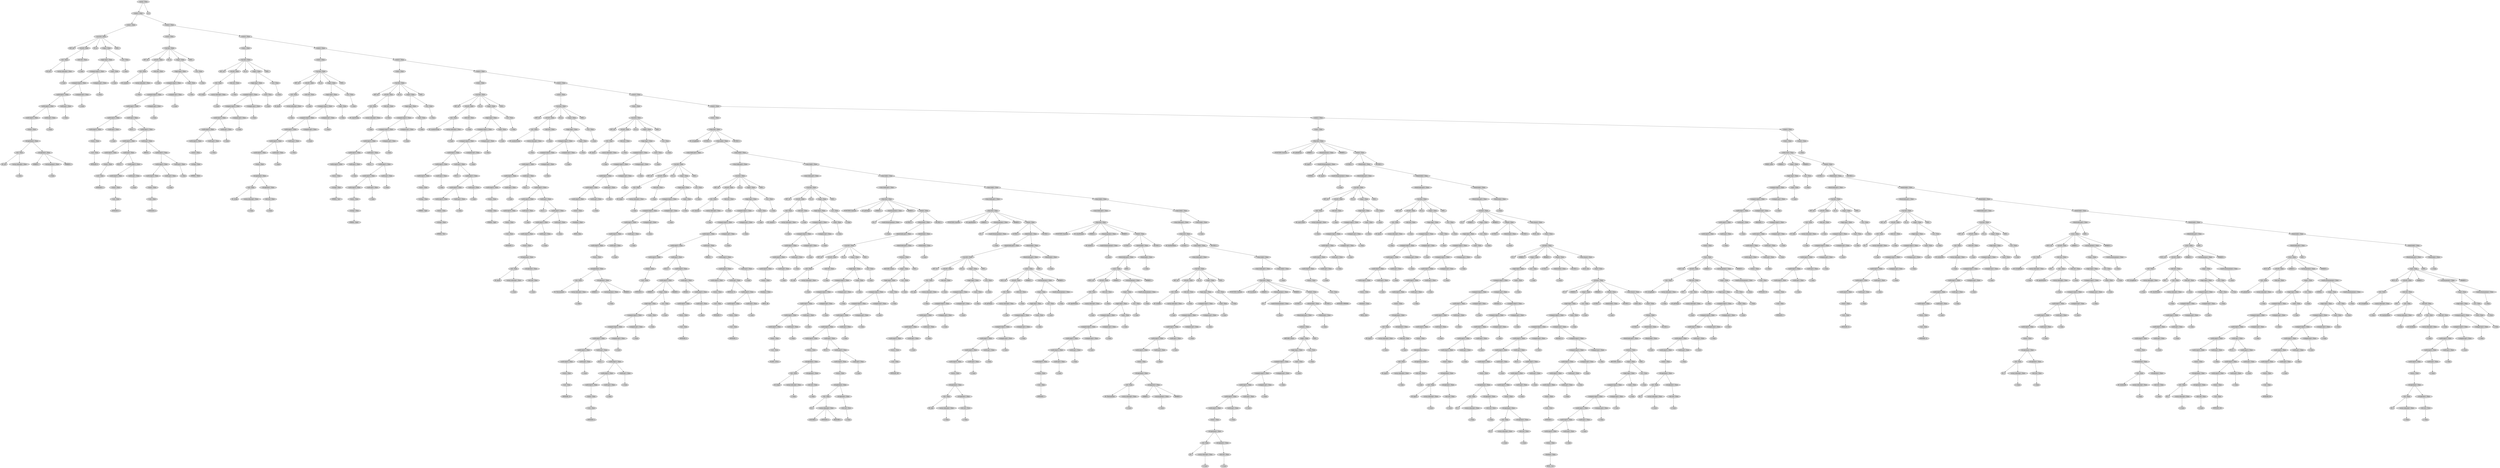 digraph G {
	graph [ranksep=1.5 ratio=fill]
	node [style=filled]
	overlap=false
	4673956 [label="<prog>: None"]
	1301128 [label="<stmts>: None"]
	4673956 -> 1301128
	7422139 [label="<stmt>: None"]
	1301128 -> 7422139
	6574214 [label="<var-dcl>: None"]
	7422139 -> 6574214
	2504198 [label="SET: set"]
	6574214 -> 2504198
	2323061 [label="<id-ref>: None"]
	6574214 -> 2323061
	5840797 [label="<id>: None"]
	2323061 -> 5840797
	7378715 [label="ID: list1"]
	5840797 -> 7378715
	3912468 [label="<array-subscript>: None"]
	5840797 -> 3912468
	2216315 [label="λ: None"]
	3912468 -> 2216315
	9831853 [label="<dot-ref>: None"]
	2323061 -> 9831853
	8445533 [label="λ: None"]
	9831853 -> 8445533
	9390895 [label="TO: to"]
	6574214 -> 9390895
	7365774 [label="<expr>: None"]
	6574214 -> 7365774
	7156954 [label="<logic-expr>: None"]
	7365774 -> 7156954
	642439 [label="<compare-expr1>: None"]
	7156954 -> 642439
	8257021 [label="<compare-expr2>: None"]
	642439 -> 8257021
	891953 [label="<arith-expr1>: None"]
	8257021 -> 891953
	3775164 [label="<arith-expr2>: None"]
	891953 -> 3775164
	6706782 [label="<arith-expr3>: None"]
	3775164 -> 6706782
	6808889 [label="<term>: None"]
	6706782 -> 6808889
	7583304 [label="<id-operation>: None"]
	6808889 -> 7583304
	2322377 [label="<id>: None"]
	7583304 -> 2322377
	393828 [label="ID: List"]
	2322377 -> 393828
	2681473 [label="<array-subscript>: None"]
	2322377 -> 2681473
	349248 [label="λ: None"]
	2681473 -> 349248
	7693165 [label="<id-operator>: None"]
	7583304 -> 7693165
	1461825 [label="LPAREN: ("]
	7693165 -> 1461825
	2903829 [label="<actual-params>: None"]
	7693165 -> 2903829
	5864834 [label="λ: None"]
	2903829 -> 5864834
	3257360 [label="RPAREN: )"]
	7693165 -> 3257360
	1017662 [label="<arith-op2>: None"]
	3775164 -> 1017662
	7984735 [label="λ: None"]
	1017662 -> 7984735
	7197895 [label="<arith-op1>: None"]
	891953 -> 7197895
	6854739 [label="λ: None"]
	7197895 -> 6854739
	4533667 [label="<compare-op2>: None"]
	8257021 -> 4533667
	6639872 [label="λ: None"]
	4533667 -> 6639872
	8409039 [label="<compare-op1>: None"]
	642439 -> 8409039
	4205199 [label="λ: None"]
	8409039 -> 4205199
	4171405 [label="<and>: None"]
	7156954 -> 4171405
	4040986 [label="λ: None"]
	4171405 -> 4040986
	1800878 [label="<or>: None"]
	7365774 -> 1800878
	8282817 [label="λ: None"]
	1800878 -> 8282817
	615682 [label="END: ;"]
	6574214 -> 615682
	6997698 [label="<stmts>: None"]
	1301128 -> 6997698
	3952295 [label="<stmt>: None"]
	6997698 -> 3952295
	7459996 [label="<var-dcl>: None"]
	3952295 -> 7459996
	6140530 [label="SET: set"]
	7459996 -> 6140530
	981319 [label="<id-ref>: None"]
	7459996 -> 981319
	8641413 [label="<id>: None"]
	981319 -> 8641413
	6501674 [label="ID: number1"]
	8641413 -> 6501674
	6222210 [label="<array-subscript>: None"]
	8641413 -> 6222210
	4065074 [label="λ: None"]
	6222210 -> 4065074
	479899 [label="<dot-ref>: None"]
	981319 -> 479899
	4148588 [label="λ: None"]
	479899 -> 4148588
	326738 [label="TO: to"]
	7459996 -> 326738
	8124791 [label="<expr>: None"]
	7459996 -> 8124791
	9785466 [label="<logic-expr>: None"]
	8124791 -> 9785466
	9386449 [label="<compare-expr1>: None"]
	9785466 -> 9386449
	3690712 [label="<compare-expr2>: None"]
	9386449 -> 3690712
	9529948 [label="<arith-expr1>: None"]
	3690712 -> 9529948
	7371820 [label="<arith-expr2>: None"]
	9529948 -> 7371820
	1410712 [label="<arith-expr3>: None"]
	7371820 -> 1410712
	381773 [label="<term>: None"]
	1410712 -> 381773
	198593 [label="<val>: None"]
	381773 -> 198593
	898110 [label="INTEGER: 4"]
	198593 -> 898110
	3819956 [label="<arith-op2>: None"]
	7371820 -> 3819956
	4009030 [label="λ: None"]
	3819956 -> 4009030
	5912689 [label="<arith-op1>: None"]
	9529948 -> 5912689
	836337 [label="PLUS: +"]
	5912689 -> 836337
	5025674 [label="<arith-expr1>: None"]
	5912689 -> 5025674
	3221341 [label="<arith-expr2>: None"]
	5025674 -> 3221341
	4962545 [label="<arith-expr3>: None"]
	3221341 -> 4962545
	4087288 [label="<term>: None"]
	4962545 -> 4087288
	8923619 [label="<val>: None"]
	4087288 -> 8923619
	562968 [label="INTEGER: 2"]
	8923619 -> 562968
	9578251 [label="<arith-op2>: None"]
	3221341 -> 9578251
	914815 [label="MULT: *"]
	9578251 -> 914815
	8321496 [label="<arith-expr2>: None"]
	9578251 -> 8321496
	1217436 [label="<arith-expr3>: None"]
	8321496 -> 1217436
	3391837 [label="<term>: None"]
	1217436 -> 3391837
	1274461 [label="<val>: None"]
	3391837 -> 1274461
	6752033 [label="INTEGER: 3"]
	1274461 -> 6752033
	4657328 [label="<arith-op2>: None"]
	8321496 -> 4657328
	6805460 [label="λ: None"]
	4657328 -> 6805460
	2626612 [label="<arith-op1>: None"]
	5025674 -> 2626612
	8603003 [label="MINUS: -"]
	2626612 -> 8603003
	4084047 [label="<arith-expr1>: None"]
	2626612 -> 4084047
	8200121 [label="<arith-expr2>: None"]
	4084047 -> 8200121
	5200330 [label="<arith-expr3>: None"]
	8200121 -> 5200330
	502986 [label="<term>: None"]
	5200330 -> 502986
	1082387 [label="<val>: None"]
	502986 -> 1082387
	7048825 [label="INTEGER: 4"]
	1082387 -> 7048825
	4471336 [label="<arith-op2>: None"]
	8200121 -> 4471336
	3503638 [label="λ: None"]
	4471336 -> 3503638
	7998203 [label="<arith-op1>: None"]
	4084047 -> 7998203
	4825022 [label="λ: None"]
	7998203 -> 4825022
	6940742 [label="<compare-op2>: None"]
	3690712 -> 6940742
	5731390 [label="λ: None"]
	6940742 -> 5731390
	3555757 [label="<compare-op1>: None"]
	9386449 -> 3555757
	5429728 [label="λ: None"]
	3555757 -> 5429728
	8131744 [label="<and>: None"]
	9785466 -> 8131744
	5927461 [label="λ: None"]
	8131744 -> 5927461
	7774242 [label="<or>: None"]
	8124791 -> 7774242
	2414695 [label="λ: None"]
	7774242 -> 2414695
	9030389 [label="END: ;"]
	7459996 -> 9030389
	8275040 [label="<stmts>: None"]
	6997698 -> 8275040
	563318 [label="<stmt>: None"]
	8275040 -> 563318
	3619647 [label="<var-dcl>: None"]
	563318 -> 3619647
	2616017 [label="SET: set"]
	3619647 -> 2616017
	7796339 [label="<id-ref>: None"]
	3619647 -> 7796339
	5555224 [label="<id>: None"]
	7796339 -> 5555224
	9631843 [label="ID: string"]
	5555224 -> 9631843
	670185 [label="<array-subscript>: None"]
	5555224 -> 670185
	9996838 [label="λ: None"]
	670185 -> 9996838
	4054259 [label="<dot-ref>: None"]
	7796339 -> 4054259
	551156 [label="λ: None"]
	4054259 -> 551156
	1014511 [label="TO: to"]
	3619647 -> 1014511
	2014367 [label="<expr>: None"]
	3619647 -> 2014367
	413511 [label="<logic-expr>: None"]
	2014367 -> 413511
	3184964 [label="<compare-expr1>: None"]
	413511 -> 3184964
	4170447 [label="<compare-expr2>: None"]
	3184964 -> 4170447
	4996394 [label="<arith-expr1>: None"]
	4170447 -> 4996394
	9954334 [label="<arith-expr2>: None"]
	4996394 -> 9954334
	4300854 [label="<arith-expr3>: None"]
	9954334 -> 4300854
	3911997 [label="<term>: None"]
	4300854 -> 3911997
	2404451 [label="<string>: None"]
	3911997 -> 2404451
	7715589 [label="STRING: \"Hello\""]
	2404451 -> 7715589
	8778471 [label="<arith-op2>: None"]
	9954334 -> 8778471
	3659708 [label="λ: None"]
	8778471 -> 3659708
	8562520 [label="<arith-op1>: None"]
	4996394 -> 8562520
	6879156 [label="λ: None"]
	8562520 -> 6879156
	2176087 [label="<compare-op2>: None"]
	4170447 -> 2176087
	9888776 [label="λ: None"]
	2176087 -> 9888776
	4181956 [label="<compare-op1>: None"]
	3184964 -> 4181956
	6837907 [label="λ: None"]
	4181956 -> 6837907
	1686779 [label="<and>: None"]
	413511 -> 1686779
	4917431 [label="λ: None"]
	1686779 -> 4917431
	4738119 [label="<or>: None"]
	2014367 -> 4738119
	7566154 [label="λ: None"]
	4738119 -> 7566154
	1585032 [label="END: ;"]
	3619647 -> 1585032
	1029706 [label="<stmts>: None"]
	8275040 -> 1029706
	7329252 [label="<stmt>: None"]
	1029706 -> 7329252
	332591 [label="<var-dcl>: None"]
	7329252 -> 332591
	6336070 [label="SET: set"]
	332591 -> 6336070
	453905 [label="<id-ref>: None"]
	332591 -> 453905
	8095387 [label="<id>: None"]
	453905 -> 8095387
	7662773 [label="ID: bacon"]
	8095387 -> 7662773
	6218791 [label="<array-subscript>: None"]
	8095387 -> 6218791
	482748 [label="λ: None"]
	6218791 -> 482748
	8234957 [label="<dot-ref>: None"]
	453905 -> 8234957
	3617416 [label="λ: None"]
	8234957 -> 3617416
	8527556 [label="TO: to"]
	332591 -> 8527556
	4305110 [label="<expr>: None"]
	332591 -> 4305110
	7725602 [label="<logic-expr>: None"]
	4305110 -> 7725602
	4115155 [label="<compare-expr1>: None"]
	7725602 -> 4115155
	3216952 [label="<compare-expr2>: None"]
	4115155 -> 3216952
	2943217 [label="<arith-expr1>: None"]
	3216952 -> 2943217
	7209538 [label="<arith-expr2>: None"]
	2943217 -> 7209538
	7032707 [label="<arith-expr3>: None"]
	7209538 -> 7032707
	5121199 [label="<term>: None"]
	7032707 -> 5121199
	8304623 [label="<id-operation>: None"]
	5121199 -> 8304623
	6986300 [label="<id>: None"]
	8304623 -> 6986300
	2594387 [label="ID: string"]
	6986300 -> 2594387
	31575 [label="<array-subscript>: None"]
	6986300 -> 31575
	7117981 [label="λ: None"]
	31575 -> 7117981
	5060564 [label="<id-operator>: None"]
	8304623 -> 5060564
	7395398 [label="<dot-ref>: None"]
	5060564 -> 7395398
	2348136 [label="λ: None"]
	7395398 -> 2348136
	6517107 [label="<arith-op2>: None"]
	7209538 -> 6517107
	1939951 [label="λ: None"]
	6517107 -> 1939951
	5415962 [label="<arith-op1>: None"]
	2943217 -> 5415962
	5131321 [label="λ: None"]
	5415962 -> 5131321
	5303206 [label="<compare-op2>: None"]
	3216952 -> 5303206
	8637317 [label="λ: None"]
	5303206 -> 8637317
	4588387 [label="<compare-op1>: None"]
	4115155 -> 4588387
	3808576 [label="λ: None"]
	4588387 -> 3808576
	6868531 [label="<and>: None"]
	7725602 -> 6868531
	9113920 [label="λ: None"]
	6868531 -> 9113920
	6005936 [label="<or>: None"]
	4305110 -> 6005936
	895303 [label="λ: None"]
	6005936 -> 895303
	5708722 [label="END: ;"]
	332591 -> 5708722
	5301534 [label="<stmts>: None"]
	1029706 -> 5301534
	5576623 [label="<stmt>: None"]
	5301534 -> 5576623
	524727 [label="<var-dcl>: None"]
	5576623 -> 524727
	713196 [label="SET: set"]
	524727 -> 713196
	1035372 [label="<id-ref>: None"]
	524727 -> 1035372
	1371012 [label="<id>: None"]
	1035372 -> 1371012
	1685573 [label="ID: superString"]
	1371012 -> 1685573
	3134426 [label="<array-subscript>: None"]
	1371012 -> 3134426
	276162 [label="λ: None"]
	3134426 -> 276162
	4096694 [label="<dot-ref>: None"]
	1035372 -> 4096694
	7461166 [label="λ: None"]
	4096694 -> 7461166
	1199613 [label="TO: to"]
	524727 -> 1199613
	2283502 [label="<expr>: None"]
	524727 -> 2283502
	9639263 [label="<logic-expr>: None"]
	2283502 -> 9639263
	688626 [label="<compare-expr1>: None"]
	9639263 -> 688626
	941876 [label="<compare-expr2>: None"]
	688626 -> 941876
	6442154 [label="<arith-expr1>: None"]
	941876 -> 6442154
	7575844 [label="<arith-expr2>: None"]
	6442154 -> 7575844
	8441987 [label="<arith-expr3>: None"]
	7575844 -> 8441987
	2861856 [label="<term>: None"]
	8441987 -> 2861856
	1335470 [label="<string>: None"]
	2861856 -> 1335470
	2137299 [label="STRING: \"hey\""]
	1335470 -> 2137299
	4485171 [label="<arith-op2>: None"]
	7575844 -> 4485171
	9155236 [label="λ: None"]
	4485171 -> 9155236
	8971128 [label="<arith-op1>: None"]
	6442154 -> 8971128
	8628324 [label="PLUS: +"]
	8971128 -> 8628324
	223891 [label="<arith-expr1>: None"]
	8971128 -> 223891
	1603175 [label="<arith-expr2>: None"]
	223891 -> 1603175
	7043525 [label="<arith-expr3>: None"]
	1603175 -> 7043525
	2869783 [label="<term>: None"]
	7043525 -> 2869783
	5763180 [label="<string>: None"]
	2869783 -> 5763180
	6124900 [label="STRING: \"baby\""]
	5763180 -> 6124900
	6627967 [label="<arith-op2>: None"]
	1603175 -> 6627967
	6094318 [label="λ: None"]
	6627967 -> 6094318
	3198460 [label="<arith-op1>: None"]
	223891 -> 3198460
	3065415 [label="λ: None"]
	3198460 -> 3065415
	1105364 [label="<compare-op2>: None"]
	941876 -> 1105364
	106359 [label="λ: None"]
	1105364 -> 106359
	5462790 [label="<compare-op1>: None"]
	688626 -> 5462790
	3519504 [label="λ: None"]
	5462790 -> 3519504
	3690590 [label="<and>: None"]
	9639263 -> 3690590
	1256797 [label="λ: None"]
	3690590 -> 1256797
	7487810 [label="<or>: None"]
	2283502 -> 7487810
	902754 [label="λ: None"]
	7487810 -> 902754
	1387351 [label="END: ;"]
	524727 -> 1387351
	7500042 [label="<stmts>: None"]
	5301534 -> 7500042
	3477405 [label="<stmt>: None"]
	7500042 -> 3477405
	4265704 [label="<var-dcl>: None"]
	3477405 -> 4265704
	5086501 [label="SET: set"]
	4265704 -> 5086501
	2687138 [label="<id-ref>: None"]
	4265704 -> 2687138
	8177074 [label="<id>: None"]
	2687138 -> 8177074
	5349375 [label="ID: numberString"]
	8177074 -> 5349375
	7818787 [label="<array-subscript>: None"]
	8177074 -> 7818787
	7409204 [label="λ: None"]
	7818787 -> 7409204
	363971 [label="<dot-ref>: None"]
	2687138 -> 363971
	7764430 [label="λ: None"]
	363971 -> 7764430
	8769150 [label="TO: to"]
	4265704 -> 8769150
	7781323 [label="<expr>: None"]
	4265704 -> 7781323
	19209 [label="<logic-expr>: None"]
	7781323 -> 19209
	5435735 [label="<compare-expr1>: None"]
	19209 -> 5435735
	6166506 [label="<compare-expr2>: None"]
	5435735 -> 6166506
	6789994 [label="<arith-expr1>: None"]
	6166506 -> 6789994
	8097394 [label="<arith-expr2>: None"]
	6789994 -> 8097394
	7223782 [label="<arith-expr3>: None"]
	8097394 -> 7223782
	9002741 [label="<term>: None"]
	7223782 -> 9002741
	5393651 [label="<string>: None"]
	9002741 -> 5393651
	7705334 [label="STRING: \"high\""]
	5393651 -> 7705334
	3588883 [label="<arith-op2>: None"]
	8097394 -> 3588883
	6298759 [label="λ: None"]
	3588883 -> 6298759
	8229396 [label="<arith-op1>: None"]
	6789994 -> 8229396
	4987171 [label="PLUS: +"]
	8229396 -> 4987171
	4795827 [label="<arith-expr1>: None"]
	8229396 -> 4795827
	6969425 [label="<arith-expr2>: None"]
	4795827 -> 6969425
	4886776 [label="<arith-expr3>: None"]
	6969425 -> 4886776
	528018 [label="<term>: None"]
	4886776 -> 528018
	451942 [label="<string>: None"]
	528018 -> 451942
	9705146 [label="STRING: \"five\""]
	451942 -> 9705146
	1851 [label="<arith-op2>: None"]
	6969425 -> 1851
	3382363 [label="λ: None"]
	1851 -> 3382363
	5645066 [label="<arith-op1>: None"]
	4795827 -> 5645066
	8148111 [label="λ: None"]
	5645066 -> 8148111
	9497968 [label="<compare-op2>: None"]
	6166506 -> 9497968
	5403677 [label="λ: None"]
	9497968 -> 5403677
	2556368 [label="<compare-op1>: None"]
	5435735 -> 2556368
	3624688 [label="λ: None"]
	2556368 -> 3624688
	8011543 [label="<and>: None"]
	19209 -> 8011543
	5794486 [label="λ: None"]
	8011543 -> 5794486
	6319312 [label="<or>: None"]
	7781323 -> 6319312
	7086851 [label="λ: None"]
	6319312 -> 7086851
	7646670 [label="END: ;"]
	4265704 -> 7646670
	3913488 [label="<stmts>: None"]
	7500042 -> 3913488
	5551428 [label="<stmt>: None"]
	3913488 -> 5551428
	3206168 [label="<var-dcl>: None"]
	5551428 -> 3206168
	2446646 [label="SET: set"]
	3206168 -> 2446646
	4919517 [label="<id-ref>: None"]
	3206168 -> 4919517
	4452535 [label="<id>: None"]
	4919517 -> 4452535
	5614398 [label="ID: numberString"]
	4452535 -> 5614398
	1642158 [label="<array-subscript>: None"]
	4452535 -> 1642158
	4382481 [label="λ: None"]
	1642158 -> 4382481
	7167457 [label="<dot-ref>: None"]
	4919517 -> 7167457
	1275371 [label="λ: None"]
	7167457 -> 1275371
	8380308 [label="TO: to"]
	3206168 -> 8380308
	9102873 [label="<expr>: None"]
	3206168 -> 9102873
	9909852 [label="<logic-expr>: None"]
	9102873 -> 9909852
	3777349 [label="<compare-expr1>: None"]
	9909852 -> 3777349
	8199976 [label="<compare-expr2>: None"]
	3777349 -> 8199976
	1573898 [label="<arith-expr1>: None"]
	8199976 -> 1573898
	4176447 [label="<arith-expr2>: None"]
	1573898 -> 4176447
	3843272 [label="<arith-expr3>: None"]
	4176447 -> 3843272
	6393518 [label="<term>: None"]
	3843272 -> 6393518
	2079455 [label="<string>: None"]
	6393518 -> 2079455
	435668 [label="STRING: \"high\""]
	2079455 -> 435668
	9706543 [label="<arith-op2>: None"]
	4176447 -> 9706543
	5182822 [label="λ: None"]
	9706543 -> 5182822
	575098 [label="<arith-op1>: None"]
	1573898 -> 575098
	182032 [label="PLUS: +"]
	575098 -> 182032
	195050 [label="<arith-expr1>: None"]
	575098 -> 195050
	2704311 [label="<arith-expr2>: None"]
	195050 -> 2704311
	4192177 [label="<arith-expr3>: None"]
	2704311 -> 4192177
	9601140 [label="<term>: None"]
	4192177 -> 9601140
	1267853 [label="<val>: None"]
	9601140 -> 1267853
	2030281 [label="INTEGER: 5"]
	1267853 -> 2030281
	4254557 [label="<arith-op2>: None"]
	2704311 -> 4254557
	6833744 [label="λ: None"]
	4254557 -> 6833744
	5376284 [label="<arith-op1>: None"]
	195050 -> 5376284
	1385735 [label="PLUS: +"]
	5376284 -> 1385735
	6127067 [label="<arith-expr1>: None"]
	5376284 -> 6127067
	7273184 [label="<arith-expr2>: None"]
	6127067 -> 7273184
	5963826 [label="<arith-expr3>: None"]
	7273184 -> 5963826
	3406438 [label="<term>: None"]
	5963826 -> 3406438
	9182714 [label="<id-operation>: None"]
	3406438 -> 9182714
	463374 [label="<id>: None"]
	9182714 -> 463374
	3469579 [label="ID: bacon"]
	463374 -> 3469579
	7395737 [label="<array-subscript>: None"]
	463374 -> 7395737
	9978689 [label="λ: None"]
	7395737 -> 9978689
	1875178 [label="<id-operator>: None"]
	9182714 -> 1875178
	2511523 [label="<dot-ref>: None"]
	1875178 -> 2511523
	4056109 [label="λ: None"]
	2511523 -> 4056109
	6049493 [label="<arith-op2>: None"]
	7273184 -> 6049493
	7452390 [label="λ: None"]
	6049493 -> 7452390
	2252380 [label="<arith-op1>: None"]
	6127067 -> 2252380
	9355607 [label="λ: None"]
	2252380 -> 9355607
	3285553 [label="<compare-op2>: None"]
	8199976 -> 3285553
	4629790 [label="λ: None"]
	3285553 -> 4629790
	8726027 [label="<compare-op1>: None"]
	3777349 -> 8726027
	7656202 [label="λ: None"]
	8726027 -> 7656202
	7970744 [label="<and>: None"]
	9909852 -> 7970744
	6022900 [label="λ: None"]
	7970744 -> 6022900
	3257929 [label="<or>: None"]
	9102873 -> 3257929
	3225537 [label="λ: None"]
	3257929 -> 3225537
	9427928 [label="END: ;"]
	3206168 -> 9427928
	6624476 [label="<stmts>: None"]
	3913488 -> 6624476
	6024959 [label="<stmt>: None"]
	6624476 -> 6024959
	3353874 [label="<var-dcl>: None"]
	6024959 -> 3353874
	1866652 [label="SET: set"]
	3353874 -> 1866652
	1767004 [label="<id-ref>: None"]
	3353874 -> 1767004
	135587 [label="<id>: None"]
	1767004 -> 135587
	1484968 [label="ID: input1"]
	135587 -> 1484968
	6823832 [label="<array-subscript>: None"]
	135587 -> 6823832
	7142096 [label="λ: None"]
	6823832 -> 7142096
	2683412 [label="<dot-ref>: None"]
	1767004 -> 2683412
	1272716 [label="λ: None"]
	2683412 -> 1272716
	250876 [label="TO: to"]
	3353874 -> 250876
	7188402 [label="<expr>: None"]
	3353874 -> 7188402
	2138571 [label="<logic-expr>: None"]
	7188402 -> 2138571
	7992438 [label="<compare-expr1>: None"]
	2138571 -> 7992438
	5621226 [label="<compare-expr2>: None"]
	7992438 -> 5621226
	2255175 [label="<arith-expr1>: None"]
	5621226 -> 2255175
	9189450 [label="<arith-expr2>: None"]
	2255175 -> 9189450
	2247207 [label="<arith-expr3>: None"]
	9189450 -> 2247207
	9416986 [label="<term>: None"]
	2247207 -> 9416986
	1563793 [label="<boolean>: None"]
	9416986 -> 1563793
	5449282 [label="BOOL: false"]
	1563793 -> 5449282
	6489349 [label="<arith-op2>: None"]
	9189450 -> 6489349
	8763797 [label="λ: None"]
	6489349 -> 8763797
	4057551 [label="<arith-op1>: None"]
	2255175 -> 4057551
	9784272 [label="λ: None"]
	4057551 -> 9784272
	1194003 [label="<compare-op2>: None"]
	5621226 -> 1194003
	4889478 [label="λ: None"]
	1194003 -> 4889478
	4082456 [label="<compare-op1>: None"]
	7992438 -> 4082456
	6082426 [label="λ: None"]
	4082456 -> 6082426
	9248297 [label="<and>: None"]
	2138571 -> 9248297
	1395818 [label="λ: None"]
	9248297 -> 1395818
	3680176 [label="<or>: None"]
	7188402 -> 3680176
	2450349 [label="λ: None"]
	3680176 -> 2450349
	4900209 [label="END: ;"]
	3353874 -> 4900209
	8533354 [label="<stmts>: None"]
	6624476 -> 8533354
	7472616 [label="<stmt>: None"]
	8533354 -> 7472616
	8958553 [label="<class-dcl>: None"]
	7472616 -> 8958553
	5331770 [label="ID: LivingRoom"]
	8958553 -> 5331770
	1843374 [label="LCURLY: {"]
	8958553 -> 1843374
	2517254 [label="<class-body>: None"]
	8958553 -> 2517254
	212785 [label="<class-body-part>: None"]
	2517254 -> 212785
	5385472 [label="<var-dcl>: None"]
	212785 -> 5385472
	29069 [label="SET: set"]
	5385472 -> 29069
	3211431 [label="<id-ref>: None"]
	5385472 -> 3211431
	2100462 [label="<id>: None"]
	3211431 -> 2100462
	2578172 [label="ID: temp1"]
	2100462 -> 2578172
	2250984 [label="<array-subscript>: None"]
	2100462 -> 2250984
	6800854 [label="λ: None"]
	2250984 -> 6800854
	84618 [label="<dot-ref>: None"]
	3211431 -> 84618
	3533862 [label="λ: None"]
	84618 -> 3533862
	880896 [label="TO: to"]
	5385472 -> 880896
	6955163 [label="<expr>: None"]
	5385472 -> 6955163
	4341898 [label="<logic-expr>: None"]
	6955163 -> 4341898
	2557897 [label="<compare-expr1>: None"]
	4341898 -> 2557897
	7517083 [label="<compare-expr2>: None"]
	2557897 -> 7517083
	28217 [label="<arith-expr1>: None"]
	7517083 -> 28217
	7193015 [label="<arith-expr2>: None"]
	28217 -> 7193015
	7876714 [label="<arith-expr3>: None"]
	7193015 -> 7876714
	4701891 [label="<term>: None"]
	7876714 -> 4701891
	4516117 [label="<id-operation>: None"]
	4701891 -> 4516117
	2278961 [label="<id>: None"]
	4516117 -> 2278961
	6369395 [label="ID: Thermometer"]
	2278961 -> 6369395
	8995238 [label="<array-subscript>: None"]
	2278961 -> 8995238
	7933038 [label="λ: None"]
	8995238 -> 7933038
	7345380 [label="<id-operator>: None"]
	4516117 -> 7345380
	2875484 [label="LPAREN: ("]
	7345380 -> 2875484
	6535813 [label="<actual-params>: None"]
	7345380 -> 6535813
	6046764 [label="λ: None"]
	6535813 -> 6046764
	332670 [label="RPAREN: )"]
	7345380 -> 332670
	6143779 [label="<arith-op2>: None"]
	7193015 -> 6143779
	8290323 [label="λ: None"]
	6143779 -> 8290323
	1538476 [label="<arith-op1>: None"]
	28217 -> 1538476
	7211565 [label="λ: None"]
	1538476 -> 7211565
	6244955 [label="<compare-op2>: None"]
	7517083 -> 6244955
	4923495 [label="λ: None"]
	6244955 -> 4923495
	3844655 [label="<compare-op1>: None"]
	2557897 -> 3844655
	5824131 [label="λ: None"]
	3844655 -> 5824131
	4144699 [label="<and>: None"]
	4341898 -> 4144699
	2592409 [label="λ: None"]
	4144699 -> 2592409
	8655680 [label="<or>: None"]
	6955163 -> 8655680
	4863245 [label="λ: None"]
	8655680 -> 4863245
	7697613 [label="END: ;"]
	5385472 -> 7697613
	3624551 [label="<class-body>: None"]
	2517254 -> 3624551
	1484792 [label="<class-body-part>: None"]
	3624551 -> 1484792
	9921802 [label="<var-dcl>: None"]
	1484792 -> 9921802
	1168285 [label="SET: set"]
	9921802 -> 1168285
	7506163 [label="<id-ref>: None"]
	9921802 -> 7506163
	733192 [label="<id>: None"]
	7506163 -> 733192
	1306922 [label="ID: constant"]
	733192 -> 1306922
	3248208 [label="<array-subscript>: None"]
	733192 -> 3248208
	685345 [label="λ: None"]
	3248208 -> 685345
	8131694 [label="<dot-ref>: None"]
	7506163 -> 8131694
	9931090 [label="λ: None"]
	8131694 -> 9931090
	1743936 [label="TO: to"]
	9921802 -> 1743936
	9854355 [label="<expr>: None"]
	9921802 -> 9854355
	8565949 [label="<logic-expr>: None"]
	9854355 -> 8565949
	9550567 [label="<compare-expr1>: None"]
	8565949 -> 9550567
	8120628 [label="<compare-expr2>: None"]
	9550567 -> 8120628
	9353623 [label="<arith-expr1>: None"]
	8120628 -> 9353623
	4965748 [label="<arith-expr2>: None"]
	9353623 -> 4965748
	6706411 [label="<arith-expr3>: None"]
	4965748 -> 6706411
	9374351 [label="<term>: None"]
	6706411 -> 9374351
	9339619 [label="<val>: None"]
	9374351 -> 9339619
	5143264 [label="INTEGER: 5"]
	9339619 -> 5143264
	5169748 [label="<arith-op2>: None"]
	4965748 -> 5169748
	419379 [label="MULT: *"]
	5169748 -> 419379
	9581772 [label="<arith-expr2>: None"]
	5169748 -> 9581772
	7834136 [label="<arith-expr3>: None"]
	9581772 -> 7834136
	3116131 [label="LPAREN: ("]
	7834136 -> 3116131
	7533058 [label="<expr>: None"]
	7834136 -> 7533058
	646438 [label="<logic-expr>: None"]
	7533058 -> 646438
	2277678 [label="<compare-expr1>: None"]
	646438 -> 2277678
	4073136 [label="<compare-expr2>: None"]
	2277678 -> 4073136
	8957554 [label="<arith-expr1>: None"]
	4073136 -> 8957554
	3149185 [label="<arith-expr2>: None"]
	8957554 -> 3149185
	2204434 [label="<arith-expr3>: None"]
	3149185 -> 2204434
	9442423 [label="<term>: None"]
	2204434 -> 9442423
	7914797 [label="<val>: None"]
	9442423 -> 7914797
	3170428 [label="INTEGER: 10"]
	7914797 -> 3170428
	7656672 [label="<arith-op2>: None"]
	3149185 -> 7656672
	1360533 [label="λ: None"]
	7656672 -> 1360533
	9931598 [label="<arith-op1>: None"]
	8957554 -> 9931598
	2462349 [label="PLUS: +"]
	9931598 -> 2462349
	6940141 [label="<arith-expr1>: None"]
	9931598 -> 6940141
	3822721 [label="<arith-expr2>: None"]
	6940141 -> 3822721
	4511904 [label="<arith-expr3>: None"]
	3822721 -> 4511904
	6619411 [label="<term>: None"]
	4511904 -> 6619411
	3373099 [label="<val>: None"]
	6619411 -> 3373099
	7545275 [label="INTEGER: 4"]
	3373099 -> 7545275
	9272435 [label="<arith-op2>: None"]
	3822721 -> 9272435
	3240942 [label="λ: None"]
	9272435 -> 3240942
	1364045 [label="<arith-op1>: None"]
	6940141 -> 1364045
	5269049 [label="λ: None"]
	1364045 -> 5269049
	2232789 [label="<compare-op2>: None"]
	4073136 -> 2232789
	3271342 [label="λ: None"]
	2232789 -> 3271342
	3364375 [label="<compare-op1>: None"]
	2277678 -> 3364375
	8255428 [label="λ: None"]
	3364375 -> 8255428
	2557215 [label="<and>: None"]
	646438 -> 2557215
	5548984 [label="λ: None"]
	2557215 -> 5548984
	5364313 [label="<or>: None"]
	7533058 -> 5364313
	9143157 [label="λ: None"]
	5364313 -> 9143157
	7704945 [label="RPAREN: )"]
	7834136 -> 7704945
	5740523 [label="<arith-op2>: None"]
	9581772 -> 5740523
	7499139 [label="DIVIDE: /"]
	5740523 -> 7499139
	3836798 [label="<arith-expr2>: None"]
	5740523 -> 3836798
	9011904 [label="<arith-expr3>: None"]
	3836798 -> 9011904
	2256244 [label="<term>: None"]
	9011904 -> 2256244
	8887984 [label="<val>: None"]
	2256244 -> 8887984
	3703882 [label="INTEGER: 4"]
	8887984 -> 3703882
	3270996 [label="<arith-op2>: None"]
	3836798 -> 3270996
	1400820 [label="λ: None"]
	3270996 -> 1400820
	7457782 [label="<arith-op1>: None"]
	9353623 -> 7457782
	962725 [label="MINUS: -"]
	7457782 -> 962725
	5961678 [label="<arith-expr1>: None"]
	7457782 -> 5961678
	4901588 [label="<arith-expr2>: None"]
	5961678 -> 4901588
	5578756 [label="<arith-expr3>: None"]
	4901588 -> 5578756
	4165792 [label="<term>: None"]
	5578756 -> 4165792
	5708640 [label="<val>: None"]
	4165792 -> 5708640
	7491363 [label="INTEGER: 3"]
	5708640 -> 7491363
	7906009 [label="<arith-op2>: None"]
	4901588 -> 7906009
	9621912 [label="MODULO: %"]
	7906009 -> 9621912
	4916963 [label="<arith-expr2>: None"]
	7906009 -> 4916963
	1727501 [label="<arith-expr3>: None"]
	4916963 -> 1727501
	7693283 [label="<term>: None"]
	1727501 -> 7693283
	5733125 [label="<val>: None"]
	7693283 -> 5733125
	4851792 [label="INTEGER: 2"]
	5733125 -> 4851792
	576970 [label="<arith-op2>: None"]
	4916963 -> 576970
	7700606 [label="λ: None"]
	576970 -> 7700606
	3838791 [label="<arith-op1>: None"]
	5961678 -> 3838791
	7406106 [label="λ: None"]
	3838791 -> 7406106
	4143060 [label="<compare-op2>: None"]
	8120628 -> 4143060
	8255424 [label="λ: None"]
	4143060 -> 8255424
	8249571 [label="<compare-op1>: None"]
	9550567 -> 8249571
	4838429 [label="λ: None"]
	8249571 -> 4838429
	1559864 [label="<and>: None"]
	8565949 -> 1559864
	6964599 [label="λ: None"]
	1559864 -> 6964599
	5476693 [label="<or>: None"]
	9854355 -> 5476693
	5112452 [label="λ: None"]
	5476693 -> 5112452
	5832695 [label="END: ;"]
	9921802 -> 5832695
	5125195 [label="<class-body>: None"]
	3624551 -> 5125195
	1721926 [label="<class-body-part>: None"]
	5125195 -> 1721926
	5844670 [label="<var-dcl>: None"]
	1721926 -> 5844670
	1599584 [label="SET: set"]
	5844670 -> 1599584
	2813336 [label="<id-ref>: None"]
	5844670 -> 2813336
	9576151 [label="<id>: None"]
	2813336 -> 9576151
	7500784 [label="ID: window1"]
	9576151 -> 7500784
	996710 [label="<array-subscript>: None"]
	9576151 -> 996710
	9383208 [label="λ: None"]
	996710 -> 9383208
	8549010 [label="<dot-ref>: None"]
	2813336 -> 8549010
	8608805 [label="λ: None"]
	8549010 -> 8608805
	666959 [label="TO: to"]
	5844670 -> 666959
	8560091 [label="<expr>: None"]
	5844670 -> 8560091
	2278996 [label="<logic-expr>: None"]
	8560091 -> 2278996
	7869582 [label="<compare-expr1>: None"]
	2278996 -> 7869582
	6603959 [label="<compare-expr2>: None"]
	7869582 -> 6603959
	6008040 [label="<arith-expr1>: None"]
	6603959 -> 6008040
	9384163 [label="<arith-expr2>: None"]
	6008040 -> 9384163
	4460318 [label="<arith-expr3>: None"]
	9384163 -> 4460318
	3417873 [label="<term>: None"]
	4460318 -> 3417873
	2398457 [label="<boolean>: None"]
	3417873 -> 2398457
	6150973 [label="BOOL: off"]
	2398457 -> 6150973
	9953328 [label="<arith-op2>: None"]
	9384163 -> 9953328
	9643100 [label="λ: None"]
	9953328 -> 9643100
	4263620 [label="<arith-op1>: None"]
	6008040 -> 4263620
	1344146 [label="λ: None"]
	4263620 -> 1344146
	5008744 [label="<compare-op2>: None"]
	6603959 -> 5008744
	3299219 [label="λ: None"]
	5008744 -> 3299219
	1368242 [label="<compare-op1>: None"]
	7869582 -> 1368242
	6669444 [label="λ: None"]
	1368242 -> 6669444
	3405280 [label="<and>: None"]
	2278996 -> 3405280
	4917455 [label="λ: None"]
	3405280 -> 4917455
	7827288 [label="<or>: None"]
	8560091 -> 7827288
	9246444 [label="λ: None"]
	7827288 -> 9246444
	3024192 [label="END: ;"]
	5844670 -> 3024192
	1083337 [label="<class-body>: None"]
	5125195 -> 1083337
	2658932 [label="<class-body-part>: None"]
	1083337 -> 2658932
	297020 [label="<func-dcl>: None"]
	2658932 -> 297020
	4238357 [label="FUNCTION: function"]
	297020 -> 4238357
	1491538 [label="ID: getTemp1"]
	297020 -> 1491538
	2341418 [label="LPAREN: ("]
	297020 -> 2341418
	9553801 [label="<formal-params>: None"]
	297020 -> 9553801
	5231194 [label="ID: n"]
	9553801 -> 5231194
	9266817 [label="<multi-formal-params>: None"]
	9553801 -> 9266817
	879546 [label="λ: None"]
	9266817 -> 879546
	8195076 [label="RPAREN: )"]
	297020 -> 8195076
	1509870 [label="<block>: None"]
	297020 -> 1509870
	5140987 [label="LCURLY: {"]
	1509870 -> 5140987
	1292129 [label="<block-body>: None"]
	1509870 -> 1292129
	198369 [label="<block-body-part>: None"]
	1292129 -> 198369
	1517396 [label="<var-dcl>: None"]
	198369 -> 1517396
	562475 [label="SET: set"]
	1517396 -> 562475
	8678072 [label="<id-ref>: None"]
	1517396 -> 8678072
	5042098 [label="<id>: None"]
	8678072 -> 5042098
	7516105 [label="ID: dab"]
	5042098 -> 7516105
	1245245 [label="<array-subscript>: None"]
	5042098 -> 1245245
	9785549 [label="λ: None"]
	1245245 -> 9785549
	7454671 [label="<dot-ref>: None"]
	8678072 -> 7454671
	9368797 [label="λ: None"]
	7454671 -> 9368797
	4003314 [label="TO: to"]
	1517396 -> 4003314
	8873311 [label="<expr>: None"]
	1517396 -> 8873311
	5791164 [label="<logic-expr>: None"]
	8873311 -> 5791164
	1179229 [label="<compare-expr1>: None"]
	5791164 -> 1179229
	4310870 [label="<compare-expr2>: None"]
	1179229 -> 4310870
	7210438 [label="<arith-expr1>: None"]
	4310870 -> 7210438
	1019231 [label="<arith-expr2>: None"]
	7210438 -> 1019231
	5282637 [label="<arith-expr3>: None"]
	1019231 -> 5282637
	9848539 [label="<term>: None"]
	5282637 -> 9848539
	3533514 [label="<val>: None"]
	9848539 -> 3533514
	6742973 [label="FLOAT: 1234.2"]
	3533514 -> 6742973
	6320447 [label="<arith-op2>: None"]
	1019231 -> 6320447
	50869 [label="λ: None"]
	6320447 -> 50869
	5855148 [label="<arith-op1>: None"]
	7210438 -> 5855148
	5895762 [label="λ: None"]
	5855148 -> 5895762
	6084905 [label="<compare-op2>: None"]
	4310870 -> 6084905
	7550421 [label="λ: None"]
	6084905 -> 7550421
	2292377 [label="<compare-op1>: None"]
	1179229 -> 2292377
	53973 [label="λ: None"]
	2292377 -> 53973
	1510011 [label="<and>: None"]
	5791164 -> 1510011
	1193626 [label="λ: None"]
	1510011 -> 1193626
	6995593 [label="<or>: None"]
	8873311 -> 6995593
	1431674 [label="λ: None"]
	6995593 -> 1431674
	418950 [label="END: ;"]
	1517396 -> 418950
	4103565 [label="<block-body>: None"]
	1292129 -> 4103565
	7627502 [label="<block-body-part>: None"]
	4103565 -> 7627502
	105327 [label="<return>: None"]
	7627502 -> 105327
	7706564 [label="RETURN: return"]
	105327 -> 7706564
	5703116 [label="<expr>: None"]
	105327 -> 5703116
	1145316 [label="<logic-expr>: None"]
	5703116 -> 1145316
	1153806 [label="<compare-expr1>: None"]
	1145316 -> 1153806
	4430954 [label="<compare-expr2>: None"]
	1153806 -> 4430954
	8700442 [label="<arith-expr1>: None"]
	4430954 -> 8700442
	8709888 [label="<arith-expr2>: None"]
	8700442 -> 8709888
	4409087 [label="<arith-expr3>: None"]
	8709888 -> 4409087
	8377063 [label="<term>: None"]
	4409087 -> 8377063
	4419713 [label="<id-operation>: None"]
	8377063 -> 4419713
	4217461 [label="<id>: None"]
	4419713 -> 4217461
	9264629 [label="ID: temp1"]
	4217461 -> 9264629
	209478 [label="<array-subscript>: None"]
	4217461 -> 209478
	1402821 [label="λ: None"]
	209478 -> 1402821
	7933265 [label="<id-operator>: None"]
	4419713 -> 7933265
	6563239 [label="<dot-ref>: None"]
	7933265 -> 6563239
	506739 [label="λ: None"]
	6563239 -> 506739
	5773208 [label="<arith-op2>: None"]
	8709888 -> 5773208
	8814139 [label="MULT: *"]
	5773208 -> 8814139
	2203313 [label="<arith-expr2>: None"]
	5773208 -> 2203313
	6496454 [label="<arith-expr3>: None"]
	2203313 -> 6496454
	5983924 [label="<term>: None"]
	6496454 -> 5983924
	333425 [label="<id-operation>: None"]
	5983924 -> 333425
	8573057 [label="<id>: None"]
	333425 -> 8573057
	765208 [label="ID: n"]
	8573057 -> 765208
	5184038 [label="<array-subscript>: None"]
	8573057 -> 5184038
	7955711 [label="LSQUARE: ["]
	5184038 -> 7955711
	3587104 [label="INTEGER: 4"]
	5184038 -> 3587104
	5909342 [label="RSQUARE: ]"]
	5184038 -> 5909342
	7097792 [label="<id-operator>: None"]
	333425 -> 7097792
	9023417 [label="<dot-ref>: None"]
	7097792 -> 9023417
	4331904 [label="λ: None"]
	9023417 -> 4331904
	4388863 [label="<arith-op2>: None"]
	2203313 -> 4388863
	5997487 [label="λ: None"]
	4388863 -> 5997487
	8226066 [label="<arith-op1>: None"]
	8700442 -> 8226066
	6079057 [label="λ: None"]
	8226066 -> 6079057
	7998144 [label="<compare-op2>: None"]
	4430954 -> 7998144
	1922733 [label="λ: None"]
	7998144 -> 1922733
	5420283 [label="<compare-op1>: None"]
	1153806 -> 5420283
	7396517 [label="λ: None"]
	5420283 -> 7396517
	5566762 [label="<and>: None"]
	1145316 -> 5566762
	2703226 [label="λ: None"]
	5566762 -> 2703226
	6788273 [label="<or>: None"]
	5703116 -> 6788273
	8800163 [label="λ: None"]
	6788273 -> 8800163
	9359424 [label="END: ;"]
	105327 -> 9359424
	3877793 [label="<block-body>: None"]
	4103565 -> 3877793
	2503790 [label="λ: None"]
	3877793 -> 2503790
	3063824 [label="RCURLY: }"]
	1509870 -> 3063824
	7594806 [label="<class-body>: None"]
	1083337 -> 7594806
	8364846 [label="<class-body-part>: None"]
	7594806 -> 8364846
	871869 [label="<func-dcl>: None"]
	8364846 -> 871869
	5567385 [label="FUNCTION: function"]
	871869 -> 5567385
	1634798 [label="ID: openWindow"]
	871869 -> 1634798
	2565002 [label="LPAREN: ("]
	871869 -> 2565002
	1871812 [label="<formal-params>: None"]
	871869 -> 1871812
	2826402 [label="ID: x"]
	1871812 -> 2826402
	8762659 [label="<multi-formal-params>: None"]
	1871812 -> 8762659
	2440696 [label="λ: None"]
	8762659 -> 2440696
	9488751 [label="RPAREN: )"]
	871869 -> 9488751
	932464 [label="<block>: None"]
	871869 -> 932464
	2261274 [label="LCURLY: {"]
	932464 -> 2261274
	1601714 [label="<block-body>: None"]
	932464 -> 1601714
	8488338 [label="<block-body-part>: None"]
	1601714 -> 8488338
	9802271 [label="<var-dcl>: None"]
	8488338 -> 9802271
	3213238 [label="SET: set"]
	9802271 -> 3213238
	2798910 [label="<id-ref>: None"]
	9802271 -> 2798910
	169431 [label="<id>: None"]
	2798910 -> 169431
	5446480 [label="ID: clap"]
	169431 -> 5446480
	4945024 [label="<array-subscript>: None"]
	169431 -> 4945024
	7239956 [label="λ: None"]
	4945024 -> 7239956
	7422361 [label="<dot-ref>: None"]
	2798910 -> 7422361
	6430646 [label="λ: None"]
	7422361 -> 6430646
	9703320 [label="TO: to"]
	9802271 -> 9703320
	7515117 [label="<expr>: None"]
	9802271 -> 7515117
	8529810 [label="<logic-expr>: None"]
	7515117 -> 8529810
	126159 [label="<compare-expr1>: None"]
	8529810 -> 126159
	7515308 [label="<compare-expr2>: None"]
	126159 -> 7515308
	6351478 [label="<arith-expr1>: None"]
	7515308 -> 6351478
	9471768 [label="<arith-expr2>: None"]
	6351478 -> 9471768
	4207629 [label="<arith-expr3>: None"]
	9471768 -> 4207629
	9935573 [label="<term>: None"]
	4207629 -> 9935573
	9612989 [label="<val>: None"]
	9935573 -> 9612989
	6637229 [label="INTEGER: 987"]
	9612989 -> 6637229
	886167 [label="<arith-op2>: None"]
	9471768 -> 886167
	8647773 [label="λ: None"]
	886167 -> 8647773
	4222131 [label="<arith-op1>: None"]
	6351478 -> 4222131
	3987394 [label="λ: None"]
	4222131 -> 3987394
	3377618 [label="<compare-op2>: None"]
	7515308 -> 3377618
	6088766 [label="λ: None"]
	3377618 -> 6088766
	1716588 [label="<compare-op1>: None"]
	126159 -> 1716588
	1096213 [label="λ: None"]
	1716588 -> 1096213
	8678023 [label="<and>: None"]
	8529810 -> 8678023
	6696254 [label="λ: None"]
	8678023 -> 6696254
	5035128 [label="<or>: None"]
	7515117 -> 5035128
	1747799 [label="λ: None"]
	5035128 -> 1747799
	7235090 [label="END: ;"]
	9802271 -> 7235090
	9519337 [label="<block-body>: None"]
	1601714 -> 9519337
	6934341 [label="<block-body-part>: None"]
	9519337 -> 6934341
	5944837 [label="<run>: None"]
	6934341 -> 5944837
	4880168 [label="RUN: run"]
	5944837 -> 4880168
	3660969 [label="<id-ref>: None"]
	5944837 -> 3660969
	1203642 [label="<id>: None"]
	3660969 -> 1203642
	4421228 [label="ID: getTemp1"]
	1203642 -> 4421228
	9514580 [label="<array-subscript>: None"]
	1203642 -> 9514580
	5030082 [label="λ: None"]
	9514580 -> 5030082
	1632935 [label="<dot-ref>: None"]
	3660969 -> 1632935
	5899120 [label="λ: None"]
	1632935 -> 5899120
	4204528 [label="LPAREN: ("]
	5944837 -> 4204528
	8041796 [label="<actual-params>: None"]
	5944837 -> 8041796
	9193608 [label="<expr>: None"]
	8041796 -> 9193608
	6362896 [label="<logic-expr>: None"]
	9193608 -> 6362896
	3557162 [label="<compare-expr1>: None"]
	6362896 -> 3557162
	5542472 [label="<compare-expr2>: None"]
	3557162 -> 5542472
	2527807 [label="<arith-expr1>: None"]
	5542472 -> 2527807
	3211188 [label="<arith-expr2>: None"]
	2527807 -> 3211188
	2449699 [label="<arith-expr3>: None"]
	3211188 -> 2449699
	1384276 [label="<term>: None"]
	2449699 -> 1384276
	9356535 [label="<id-operation>: None"]
	1384276 -> 9356535
	1552711 [label="<id>: None"]
	9356535 -> 1552711
	7297536 [label="ID: clap"]
	1552711 -> 7297536
	3694044 [label="<array-subscript>: None"]
	1552711 -> 3694044
	273413 [label="λ: None"]
	3694044 -> 273413
	6021911 [label="<id-operator>: None"]
	9356535 -> 6021911
	6430654 [label="<dot-ref>: None"]
	6021911 -> 6430654
	5934192 [label="λ: None"]
	6430654 -> 5934192
	1046158 [label="<arith-op2>: None"]
	3211188 -> 1046158
	8675960 [label="λ: None"]
	1046158 -> 8675960
	553498 [label="<arith-op1>: None"]
	2527807 -> 553498
	1633417 [label="λ: None"]
	553498 -> 1633417
	5315841 [label="<compare-op2>: None"]
	5542472 -> 5315841
	4137823 [label="λ: None"]
	5315841 -> 4137823
	9543239 [label="<compare-op1>: None"]
	3557162 -> 9543239
	3748298 [label="λ: None"]
	9543239 -> 3748298
	2313321 [label="<and>: None"]
	6362896 -> 2313321
	9068215 [label="λ: None"]
	2313321 -> 9068215
	8434492 [label="<or>: None"]
	9193608 -> 8434492
	6302463 [label="λ: None"]
	8434492 -> 6302463
	689185 [label="<multi-actual-params>: None"]
	8041796 -> 689185
	4506370 [label="λ: None"]
	689185 -> 4506370
	8440967 [label="RPAREN: )"]
	5944837 -> 8440967
	2168038 [label="END: ;"]
	6934341 -> 2168038
	8022587 [label="<block-body>: None"]
	9519337 -> 8022587
	3408278 [label="λ: None"]
	8022587 -> 3408278
	6148847 [label="RCURLY: }"]
	932464 -> 6148847
	9305876 [label="<class-body>: None"]
	7594806 -> 9305876
	5790837 [label="<class-body-part>: None"]
	9305876 -> 5790837
	7723852 [label="<func-dcl>: None"]
	5790837 -> 7723852
	3616658 [label="FUNCTION: function"]
	7723852 -> 3616658
	6929115 [label="ID: closeWindow"]
	7723852 -> 6929115
	3271483 [label="LPAREN: ("]
	7723852 -> 3271483
	8009014 [label="<formal-params>: None"]
	7723852 -> 8009014
	3021416 [label="ID: window2"]
	8009014 -> 3021416
	5602510 [label="<multi-formal-params>: None"]
	8009014 -> 5602510
	1674188 [label="λ: None"]
	5602510 -> 1674188
	156243 [label="RPAREN: )"]
	7723852 -> 156243
	4096036 [label="<block>: None"]
	7723852 -> 4096036
	4544220 [label="LCURLY: {"]
	4096036 -> 4544220
	332450 [label="<block-body>: None"]
	4096036 -> 332450
	3365632 [label="<block-body-part>: None"]
	332450 -> 3365632
	8621117 [label="<run>: None"]
	3365632 -> 8621117
	165354 [label="RUN: run"]
	8621117 -> 165354
	1961812 [label="<id-ref>: None"]
	8621117 -> 1961812
	968904 [label="<id>: None"]
	1961812 -> 968904
	585945 [label="ID: openWindow"]
	968904 -> 585945
	6488560 [label="<array-subscript>: None"]
	968904 -> 6488560
	9979911 [label="λ: None"]
	6488560 -> 9979911
	2890301 [label="<dot-ref>: None"]
	1961812 -> 2890301
	9883504 [label="λ: None"]
	2890301 -> 9883504
	178670 [label="LPAREN: ("]
	8621117 -> 178670
	9393543 [label="<actual-params>: None"]
	8621117 -> 9393543
	5297245 [label="<expr>: None"]
	9393543 -> 5297245
	6487058 [label="<logic-expr>: None"]
	5297245 -> 6487058
	1108665 [label="<compare-expr1>: None"]
	6487058 -> 1108665
	8837917 [label="<compare-expr2>: None"]
	1108665 -> 8837917
	6248215 [label="<arith-expr1>: None"]
	8837917 -> 6248215
	3646571 [label="<arith-expr2>: None"]
	6248215 -> 3646571
	6736812 [label="<arith-expr3>: None"]
	3646571 -> 6736812
	3423322 [label="<term>: None"]
	6736812 -> 3423322
	7695859 [label="<val>: None"]
	3423322 -> 7695859
	7316903 [label="INTEGER: 1"]
	7695859 -> 7316903
	6087763 [label="<arith-op2>: None"]
	3646571 -> 6087763
	2929991 [label="λ: None"]
	6087763 -> 2929991
	7184006 [label="<arith-op1>: None"]
	6248215 -> 7184006
	1278335 [label="λ: None"]
	7184006 -> 1278335
	188810 [label="<compare-op2>: None"]
	8837917 -> 188810
	222444 [label="λ: None"]
	188810 -> 222444
	1070960 [label="<compare-op1>: None"]
	1108665 -> 1070960
	9833108 [label="λ: None"]
	1070960 -> 9833108
	8298823 [label="<and>: None"]
	6487058 -> 8298823
	5128653 [label="λ: None"]
	8298823 -> 5128653
	276918 [label="<or>: None"]
	5297245 -> 276918
	4028140 [label="λ: None"]
	276918 -> 4028140
	7873263 [label="<multi-actual-params>: None"]
	9393543 -> 7873263
	4142510 [label="λ: None"]
	7873263 -> 4142510
	5432670 [label="RPAREN: )"]
	8621117 -> 5432670
	421911 [label="END: ;"]
	3365632 -> 421911
	6928656 [label="<block-body>: None"]
	332450 -> 6928656
	6734433 [label="λ: None"]
	6928656 -> 6734433
	4824801 [label="RCURLY: }"]
	4096036 -> 4824801
	2937659 [label="<class-body>: None"]
	9305876 -> 2937659
	9826631 [label="<class-body-part>: None"]
	2937659 -> 9826631
	5528377 [label="<class-dcl>: None"]
	9826631 -> 5528377
	5731606 [label="ID: AnotherRoom"]
	5528377 -> 5731606
	4815419 [label="LCURLY: {"]
	5528377 -> 4815419
	9779860 [label="<class-body>: None"]
	5528377 -> 9779860
	7226812 [label="<class-body-part>: None"]
	9779860 -> 7226812
	2479389 [label="<var-dcl>: None"]
	7226812 -> 2479389
	3960783 [label="SET: set"]
	2479389 -> 3960783
	6862719 [label="<id-ref>: None"]
	2479389 -> 6862719
	9786650 [label="<id>: None"]
	6862719 -> 9786650
	7617161 [label="ID: variable"]
	9786650 -> 7617161
	308632 [label="<array-subscript>: None"]
	9786650 -> 308632
	9668788 [label="λ: None"]
	308632 -> 9668788
	5216444 [label="<dot-ref>: None"]
	6862719 -> 5216444
	6620245 [label="λ: None"]
	5216444 -> 6620245
	8485250 [label="TO: to"]
	2479389 -> 8485250
	7617463 [label="<expr>: None"]
	2479389 -> 7617463
	5194279 [label="<logic-expr>: None"]
	7617463 -> 5194279
	2561409 [label="<compare-expr1>: None"]
	5194279 -> 2561409
	1936449 [label="<compare-expr2>: None"]
	2561409 -> 1936449
	3281310 [label="<arith-expr1>: None"]
	1936449 -> 3281310
	6878291 [label="<arith-expr2>: None"]
	3281310 -> 6878291
	1197217 [label="<arith-expr3>: None"]
	6878291 -> 1197217
	5138072 [label="<term>: None"]
	1197217 -> 5138072
	4528094 [label="<id-operation>: None"]
	5138072 -> 4528094
	4217437 [label="<id>: None"]
	4528094 -> 4217437
	6873686 [label="ID: Thermometer"]
	4217437 -> 6873686
	3607497 [label="<array-subscript>: None"]
	4217437 -> 3607497
	1782227 [label="λ: None"]
	3607497 -> 1782227
	3855151 [label="<id-operator>: None"]
	4528094 -> 3855151
	6828535 [label="LPAREN: ("]
	3855151 -> 6828535
	7609913 [label="<actual-params>: None"]
	3855151 -> 7609913
	8796219 [label="λ: None"]
	7609913 -> 8796219
	1213802 [label="RPAREN: )"]
	3855151 -> 1213802
	4525806 [label="<arith-op2>: None"]
	6878291 -> 4525806
	1355406 [label="λ: None"]
	4525806 -> 1355406
	4248042 [label="<arith-op1>: None"]
	3281310 -> 4248042
	7529327 [label="λ: None"]
	4248042 -> 7529327
	1494026 [label="<compare-op2>: None"]
	1936449 -> 1494026
	8884799 [label="λ: None"]
	1494026 -> 8884799
	1555780 [label="<compare-op1>: None"]
	2561409 -> 1555780
	5982492 [label="λ: None"]
	1555780 -> 5982492
	7629556 [label="<and>: None"]
	5194279 -> 7629556
	9229764 [label="λ: None"]
	7629556 -> 9229764
	8488839 [label="<or>: None"]
	7617463 -> 8488839
	6641446 [label="λ: None"]
	8488839 -> 6641446
	1895694 [label="END: ;"]
	2479389 -> 1895694
	2171947 [label="<class-body>: None"]
	9779860 -> 2171947
	6886696 [label="<class-body-part>: None"]
	2171947 -> 6886696
	385153 [label="<func-dcl>: None"]
	6886696 -> 385153
	2723967 [label="FUNCTION: function"]
	385153 -> 2723967
	6718968 [label="ID: burnRoom"]
	385153 -> 6718968
	6206695 [label="LPAREN: ("]
	385153 -> 6206695
	5812064 [label="<formal-params>: None"]
	385153 -> 5812064
	3944461 [label="ID: i"]
	5812064 -> 3944461
	6426590 [label="<multi-formal-params>: None"]
	5812064 -> 6426590
	2269295 [label="λ: None"]
	6426590 -> 2269295
	479739 [label="RPAREN: )"]
	385153 -> 479739
	3735047 [label="<block>: None"]
	385153 -> 3735047
	8937563 [label="LCURLY: {"]
	3735047 -> 8937563
	1203661 [label="<block-body>: None"]
	3735047 -> 1203661
	5113365 [label="<block-body-part>: None"]
	1203661 -> 5113365
	311233 [label="<return>: None"]
	5113365 -> 311233
	8867056 [label="RETURN: return"]
	311233 -> 8867056
	7568022 [label="<expr>: None"]
	311233 -> 7568022
	1807599 [label="<logic-expr>: None"]
	7568022 -> 1807599
	7002725 [label="<compare-expr1>: None"]
	1807599 -> 7002725
	4982770 [label="<compare-expr2>: None"]
	7002725 -> 4982770
	6815980 [label="<arith-expr1>: None"]
	4982770 -> 6815980
	4897537 [label="<arith-expr2>: None"]
	6815980 -> 4897537
	7636759 [label="<arith-expr3>: None"]
	4897537 -> 7636759
	6630426 [label="<term>: None"]
	7636759 -> 6630426
	1799642 [label="<id-operation>: None"]
	6630426 -> 1799642
	9416416 [label="<id>: None"]
	1799642 -> 9416416
	3300052 [label="ID: i"]
	9416416 -> 3300052
	1816386 [label="<array-subscript>: None"]
	9416416 -> 1816386
	8698504 [label="λ: None"]
	1816386 -> 8698504
	373016 [label="<id-operator>: None"]
	1799642 -> 373016
	4959330 [label="<dot-ref>: None"]
	373016 -> 4959330
	1032529 [label="λ: None"]
	4959330 -> 1032529
	2695935 [label="<arith-op2>: None"]
	4897537 -> 2695935
	2458875 [label="λ: None"]
	2695935 -> 2458875
	1496617 [label="<arith-op1>: None"]
	6815980 -> 1496617
	1928422 [label="λ: None"]
	1496617 -> 1928422
	4869493 [label="<compare-op2>: None"]
	4982770 -> 4869493
	3976853 [label="λ: None"]
	4869493 -> 3976853
	1953700 [label="<compare-op1>: None"]
	7002725 -> 1953700
	3036983 [label="λ: None"]
	1953700 -> 3036983
	6664374 [label="<and>: None"]
	1807599 -> 6664374
	178590 [label="λ: None"]
	6664374 -> 178590
	5975078 [label="<or>: None"]
	7568022 -> 5975078
	3313155 [label="λ: None"]
	5975078 -> 3313155
	1107177 [label="END: ;"]
	311233 -> 1107177
	258709 [label="<block-body>: None"]
	1203661 -> 258709
	6184549 [label="λ: None"]
	258709 -> 6184549
	1375687 [label="RCURLY: }"]
	3735047 -> 1375687
	1206250 [label="<class-body>: None"]
	2171947 -> 1206250
	3797534 [label="λ: None"]
	1206250 -> 3797534
	8115346 [label="RCURLY: }"]
	5528377 -> 8115346
	941015 [label="<class-body>: None"]
	2937659 -> 941015
	6925415 [label="λ: None"]
	941015 -> 6925415
	3147093 [label="RCURLY: }"]
	8958553 -> 3147093
	4133435 [label="<stmts>: None"]
	8533354 -> 4133435
	7484517 [label="<stmt>: None"]
	4133435 -> 7484517
	6893336 [label="<func-dcl>: None"]
	7484517 -> 6893336
	9114692 [label="FUNCTION: function"]
	6893336 -> 9114692
	3415787 [label="ID: globalFunc"]
	6893336 -> 3415787
	621437 [label="LPAREN: ("]
	6893336 -> 621437
	370265 [label="<formal-params>: None"]
	6893336 -> 370265
	7649236 [label="ID: input1"]
	370265 -> 7649236
	4833727 [label="<multi-formal-params>: None"]
	370265 -> 4833727
	3650986 [label="COMMA: ,"]
	4833727 -> 3650986
	599638 [label="ID: input2"]
	4833727 -> 599638
	9889918 [label="<multi-formal-params>: None"]
	4833727 -> 9889918
	2658848 [label="λ: None"]
	9889918 -> 2658848
	8649011 [label="RPAREN: )"]
	6893336 -> 8649011
	478835 [label="<block>: None"]
	6893336 -> 478835
	7342904 [label="LCURLY: {"]
	478835 -> 7342904
	3545111 [label="<block-body>: None"]
	478835 -> 3545111
	2283069 [label="<block-body-part>: None"]
	3545111 -> 2283069
	782329 [label="<var-dcl>: None"]
	2283069 -> 782329
	2189839 [label="SET: set"]
	782329 -> 2189839
	3391080 [label="<id-ref>: None"]
	782329 -> 3391080
	7113969 [label="<id>: None"]
	3391080 -> 7113969
	8455593 [label="ID: smil123456"]
	7113969 -> 8455593
	1275078 [label="<array-subscript>: None"]
	7113969 -> 1275078
	3069247 [label="λ: None"]
	1275078 -> 3069247
	2561722 [label="<dot-ref>: None"]
	3391080 -> 2561722
	2425535 [label="λ: None"]
	2561722 -> 2425535
	5177772 [label="TO: to"]
	782329 -> 5177772
	9706846 [label="<expr>: None"]
	782329 -> 9706846
	1987209 [label="<logic-expr>: None"]
	9706846 -> 1987209
	7219348 [label="<compare-expr1>: None"]
	1987209 -> 7219348
	2853299 [label="<compare-expr2>: None"]
	7219348 -> 2853299
	1903969 [label="<arith-expr1>: None"]
	2853299 -> 1903969
	4143028 [label="<arith-expr2>: None"]
	1903969 -> 4143028
	6411835 [label="<arith-expr3>: None"]
	4143028 -> 6411835
	2412065 [label="<term>: None"]
	6411835 -> 2412065
	9464278 [label="<val>: None"]
	2412065 -> 9464278
	2565926 [label="INTEGER: 6666666"]
	9464278 -> 2565926
	8272304 [label="<arith-op2>: None"]
	4143028 -> 8272304
	1579450 [label="λ: None"]
	8272304 -> 1579450
	7771107 [label="<arith-op1>: None"]
	1903969 -> 7771107
	5470339 [label="λ: None"]
	7771107 -> 5470339
	86717 [label="<compare-op2>: None"]
	2853299 -> 86717
	3530765 [label="λ: None"]
	86717 -> 3530765
	1402042 [label="<compare-op1>: None"]
	7219348 -> 1402042
	4596872 [label="λ: None"]
	1402042 -> 4596872
	784970 [label="<and>: None"]
	1987209 -> 784970
	2055667 [label="λ: None"]
	784970 -> 2055667
	2912853 [label="<or>: None"]
	9706846 -> 2912853
	4864213 [label="λ: None"]
	2912853 -> 4864213
	4648624 [label="END: ;"]
	782329 -> 4648624
	2570792 [label="<block-body>: None"]
	3545111 -> 2570792
	309836 [label="<block-body-part>: None"]
	2570792 -> 309836
	1156960 [label="<var-dcl>: None"]
	309836 -> 1156960
	5498906 [label="SET: set"]
	1156960 -> 5498906
	9433487 [label="<id-ref>: None"]
	1156960 -> 9433487
	4791963 [label="<id>: None"]
	9433487 -> 4791963
	9114365 [label="ID: input1"]
	4791963 -> 9114365
	7667762 [label="<array-subscript>: None"]
	4791963 -> 7667762
	3227081 [label="λ: None"]
	7667762 -> 3227081
	320139 [label="<dot-ref>: None"]
	9433487 -> 320139
	6262644 [label="λ: None"]
	320139 -> 6262644
	1092594 [label="TO: to"]
	1156960 -> 1092594
	2141296 [label="<expr>: None"]
	1156960 -> 2141296
	5182665 [label="<logic-expr>: None"]
	2141296 -> 5182665
	9430940 [label="<compare-expr1>: None"]
	5182665 -> 9430940
	5074563 [label="<compare-expr2>: None"]
	9430940 -> 5074563
	1101557 [label="<arith-expr1>: None"]
	5074563 -> 1101557
	3795920 [label="<arith-expr2>: None"]
	1101557 -> 3795920
	3181048 [label="<arith-expr3>: None"]
	3795920 -> 3181048
	7916458 [label="<term>: None"]
	3181048 -> 7916458
	5687274 [label="<boolean>: None"]
	7916458 -> 5687274
	8533064 [label="BOOL: false"]
	5687274 -> 8533064
	7793170 [label="<arith-op2>: None"]
	3795920 -> 7793170
	5776660 [label="λ: None"]
	7793170 -> 5776660
	1652797 [label="<arith-op1>: None"]
	1101557 -> 1652797
	4744984 [label="λ: None"]
	1652797 -> 4744984
	3961487 [label="<compare-op2>: None"]
	5074563 -> 3961487
	4132729 [label="λ: None"]
	3961487 -> 4132729
	935631 [label="<compare-op1>: None"]
	9430940 -> 935631
	9390070 [label="λ: None"]
	935631 -> 9390070
	8501442 [label="<and>: None"]
	5182665 -> 8501442
	7250511 [label="λ: None"]
	8501442 -> 7250511
	5442825 [label="<or>: None"]
	2141296 -> 5442825
	9500026 [label="λ: None"]
	5442825 -> 9500026
	7759661 [label="END: ;"]
	1156960 -> 7759661
	6823303 [label="<block-body>: None"]
	2570792 -> 6823303
	8897044 [label="<block-body-part>: None"]
	6823303 -> 8897044
	2222637 [label="<if-stmt>: None"]
	8897044 -> 2222637
	2066830 [label="IF: if"]
	2222637 -> 2066830
	5669193 [label="LPAREN: ("]
	2222637 -> 5669193
	2162237 [label="<expr>: None"]
	2222637 -> 2162237
	1667440 [label="<logic-expr>: None"]
	2162237 -> 1667440
	8254906 [label="<compare-expr1>: None"]
	1667440 -> 8254906
	4727122 [label="<compare-expr2>: None"]
	8254906 -> 4727122
	2440020 [label="<arith-expr1>: None"]
	4727122 -> 2440020
	1514073 [label="<arith-expr2>: None"]
	2440020 -> 1514073
	8875956 [label="<arith-expr3>: None"]
	1514073 -> 8875956
	2028167 [label="<term>: None"]
	8875956 -> 2028167
	9255122 [label="<id-operation>: None"]
	2028167 -> 9255122
	4695031 [label="<id>: None"]
	9255122 -> 4695031
	5798822 [label="ID: input1"]
	4695031 -> 5798822
	2867914 [label="<array-subscript>: None"]
	4695031 -> 2867914
	2917412 [label="λ: None"]
	2867914 -> 2917412
	4872437 [label="<id-operator>: None"]
	9255122 -> 4872437
	1071896 [label="<dot-ref>: None"]
	4872437 -> 1071896
	970671 [label="λ: None"]
	1071896 -> 970671
	2878285 [label="<arith-op2>: None"]
	1514073 -> 2878285
	4312627 [label="λ: None"]
	2878285 -> 4312627
	1782316 [label="<arith-op1>: None"]
	2440020 -> 1782316
	1022978 [label="λ: None"]
	1782316 -> 1022978
	8773844 [label="<compare-op2>: None"]
	4727122 -> 8773844
	2186629 [label="λ: None"]
	8773844 -> 2186629
	726087 [label="<compare-op1>: None"]
	8254906 -> 726087
	4594864 [label="λ: None"]
	726087 -> 4594864
	4689841 [label="<and>: None"]
	1667440 -> 4689841
	4741745 [label="λ: None"]
	4689841 -> 4741745
	8015251 [label="<or>: None"]
	2162237 -> 8015251
	8378191 [label="λ: None"]
	8015251 -> 8378191
	1349705 [label="RPAREN: )"]
	2222637 -> 1349705
	7087586 [label="<block>: None"]
	2222637 -> 7087586
	5153333 [label="LCURLY: {"]
	7087586 -> 5153333
	8244942 [label="<block-body>: None"]
	7087586 -> 8244942
	2697810 [label="λ: None"]
	8244942 -> 2697810
	5685667 [label="RCURLY: }"]
	7087586 -> 5685667
	4907677 [label="<else-clause>: None"]
	2222637 -> 4907677
	5633723 [label="ELSE: else"]
	4907677 -> 5633723
	9279590 [label="<else>: None"]
	4907677 -> 9279590
	1084838 [label="<if-stmt>: None"]
	9279590 -> 1084838
	8853937 [label="IF: if"]
	1084838 -> 8853937
	381610 [label="LPAREN: ("]
	1084838 -> 381610
	9241602 [label="<expr>: None"]
	1084838 -> 9241602
	4781109 [label="<logic-expr>: None"]
	9241602 -> 4781109
	6744193 [label="<compare-expr1>: None"]
	4781109 -> 6744193
	7158084 [label="<compare-expr2>: None"]
	6744193 -> 7158084
	7729189 [label="<arith-expr1>: None"]
	7158084 -> 7729189
	7177201 [label="<arith-expr2>: None"]
	7729189 -> 7177201
	6609034 [label="<arith-expr3>: None"]
	7177201 -> 6609034
	5011002 [label="<term>: None"]
	6609034 -> 5011002
	6569700 [label="<id-operation>: None"]
	5011002 -> 6569700
	4522129 [label="<id>: None"]
	6569700 -> 4522129
	6998223 [label="ID: input2"]
	4522129 -> 6998223
	8909181 [label="<array-subscript>: None"]
	4522129 -> 8909181
	5736636 [label="λ: None"]
	8909181 -> 5736636
	2804380 [label="<id-operator>: None"]
	6569700 -> 2804380
	5306568 [label="<dot-ref>: None"]
	2804380 -> 5306568
	2417965 [label="λ: None"]
	5306568 -> 2417965
	8205119 [label="<arith-op2>: None"]
	7177201 -> 8205119
	3053926 [label="λ: None"]
	8205119 -> 3053926
	2344569 [label="<arith-op1>: None"]
	7729189 -> 2344569
	6431655 [label="λ: None"]
	2344569 -> 6431655
	4820272 [label="<compare-op2>: None"]
	7158084 -> 4820272
	9089259 [label="λ: None"]
	4820272 -> 9089259
	6598407 [label="<compare-op1>: None"]
	6744193 -> 6598407
	8113426 [label="EQUALS: is"]
	6598407 -> 8113426
	1133126 [label="<compare-expr1>: None"]
	6598407 -> 1133126
	9970432 [label="<compare-expr2>: None"]
	1133126 -> 9970432
	1324108 [label="<arith-expr1>: None"]
	9970432 -> 1324108
	2676236 [label="<arith-expr2>: None"]
	1324108 -> 2676236
	9055150 [label="<arith-expr3>: None"]
	2676236 -> 9055150
	9864058 [label="<term>: None"]
	9055150 -> 9864058
	6028435 [label="<id-operation>: None"]
	9864058 -> 6028435
	1128195 [label="<id>: None"]
	6028435 -> 1128195
	3616071 [label="ID: input1"]
	1128195 -> 3616071
	1137084 [label="<array-subscript>: None"]
	1128195 -> 1137084
	5701403 [label="λ: None"]
	1137084 -> 5701403
	9537486 [label="<id-operator>: None"]
	6028435 -> 9537486
	1791044 [label="<dot-ref>: None"]
	9537486 -> 1791044
	7675550 [label="λ: None"]
	1791044 -> 7675550
	4080308 [label="<arith-op2>: None"]
	2676236 -> 4080308
	3655109 [label="λ: None"]
	4080308 -> 3655109
	5072395 [label="<arith-op1>: None"]
	1324108 -> 5072395
	7321544 [label="λ: None"]
	5072395 -> 7321544
	1658070 [label="<compare-op2>: None"]
	9970432 -> 1658070
	9255023 [label="λ: None"]
	1658070 -> 9255023
	3264215 [label="<compare-op1>: None"]
	1133126 -> 3264215
	4398255 [label="λ: None"]
	3264215 -> 4398255
	3615220 [label="<and>: None"]
	4781109 -> 3615220
	6282937 [label="λ: None"]
	3615220 -> 6282937
	6534643 [label="<or>: None"]
	9241602 -> 6534643
	2762378 [label="λ: None"]
	6534643 -> 2762378
	46381 [label="RPAREN: )"]
	1084838 -> 46381
	1280087 [label="<block>: None"]
	1084838 -> 1280087
	3272996 [label="LCURLY: {"]
	1280087 -> 3272996
	1392846 [label="<block-body>: None"]
	1280087 -> 1392846
	4628380 [label="λ: None"]
	1392846 -> 4628380
	6785741 [label="RCURLY: }"]
	1280087 -> 6785741
	7422369 [label="<else-clause>: None"]
	1084838 -> 7422369
	1506211 [label="ELSE: else"]
	7422369 -> 1506211
	2380591 [label="<else>: None"]
	7422369 -> 2380591
	555599 [label="<if-stmt>: None"]
	2380591 -> 555599
	9930127 [label="IF: if"]
	555599 -> 9930127
	1812115 [label="LPAREN: ("]
	555599 -> 1812115
	2592539 [label="<expr>: None"]
	555599 -> 2592539
	4307136 [label="<logic-expr>: None"]
	2592539 -> 4307136
	8091773 [label="<compare-expr1>: None"]
	4307136 -> 8091773
	7748905 [label="<compare-expr2>: None"]
	8091773 -> 7748905
	1516017 [label="<arith-expr1>: None"]
	7748905 -> 1516017
	6942027 [label="<arith-expr2>: None"]
	1516017 -> 6942027
	9141254 [label="<arith-expr3>: None"]
	6942027 -> 9141254
	6003908 [label="<term>: None"]
	9141254 -> 6003908
	734227 [label="<id-operation>: None"]
	6003908 -> 734227
	7191277 [label="<id>: None"]
	734227 -> 7191277
	8226800 [label="ID: a"]
	7191277 -> 8226800
	1677192 [label="<array-subscript>: None"]
	7191277 -> 1677192
	4469298 [label="λ: None"]
	1677192 -> 4469298
	3029231 [label="<id-operator>: None"]
	734227 -> 3029231
	8390579 [label="<dot-ref>: None"]
	3029231 -> 8390579
	8957007 [label="λ: None"]
	8390579 -> 8957007
	3999137 [label="<arith-op2>: None"]
	6942027 -> 3999137
	9120774 [label="λ: None"]
	3999137 -> 9120774
	240894 [label="<arith-op1>: None"]
	1516017 -> 240894
	4133747 [label="PLUS: +"]
	240894 -> 4133747
	2969892 [label="<arith-expr1>: None"]
	240894 -> 2969892
	430531 [label="<arith-expr2>: None"]
	2969892 -> 430531
	8710060 [label="<arith-expr3>: None"]
	430531 -> 8710060
	7504806 [label="<term>: None"]
	8710060 -> 7504806
	4562934 [label="<id-operation>: None"]
	7504806 -> 4562934
	5198325 [label="<id>: None"]
	4562934 -> 5198325
	345863 [label="ID: b"]
	5198325 -> 345863
	8731321 [label="<array-subscript>: None"]
	5198325 -> 8731321
	2404895 [label="λ: None"]
	8731321 -> 2404895
	3708559 [label="<id-operator>: None"]
	4562934 -> 3708559
	7898506 [label="<dot-ref>: None"]
	3708559 -> 7898506
	9376770 [label="λ: None"]
	7898506 -> 9376770
	3920039 [label="<arith-op2>: None"]
	430531 -> 3920039
	4476655 [label="λ: None"]
	3920039 -> 4476655
	303249 [label="<arith-op1>: None"]
	2969892 -> 303249
	1961245 [label="λ: None"]
	303249 -> 1961245
	7869343 [label="<compare-op2>: None"]
	7748905 -> 7869343
	5993812 [label="λ: None"]
	7869343 -> 5993812
	5922531 [label="<compare-op1>: None"]
	8091773 -> 5922531
	7625844 [label="EQUALS: is"]
	5922531 -> 7625844
	5097809 [label="<compare-expr1>: None"]
	5922531 -> 5097809
	8274936 [label="<compare-expr2>: None"]
	5097809 -> 8274936
	8961264 [label="<arith-expr1>: None"]
	8274936 -> 8961264
	2058873 [label="<arith-expr2>: None"]
	8961264 -> 2058873
	8710 [label="<arith-expr3>: None"]
	2058873 -> 8710
	2412926 [label="<term>: None"]
	8710 -> 2412926
	57232 [label="<val>: None"]
	2412926 -> 57232
	2852076 [label="INTEGER: 5"]
	57232 -> 2852076
	2912282 [label="<arith-op2>: None"]
	2058873 -> 2912282
	102086 [label="λ: None"]
	2912282 -> 102086
	9238801 [label="<arith-op1>: None"]
	8961264 -> 9238801
	7142691 [label="λ: None"]
	9238801 -> 7142691
	826228 [label="<compare-op2>: None"]
	8274936 -> 826228
	8262463 [label="λ: None"]
	826228 -> 8262463
	6220185 [label="<compare-op1>: None"]
	5097809 -> 6220185
	823561 [label="λ: None"]
	6220185 -> 823561
	9559094 [label="<and>: None"]
	4307136 -> 9559094
	6816253 [label="λ: None"]
	9559094 -> 6816253
	7429555 [label="<or>: None"]
	2592539 -> 7429555
	6698532 [label="λ: None"]
	7429555 -> 6698532
	6714464 [label="RPAREN: )"]
	555599 -> 6714464
	1252328 [label="<block>: None"]
	555599 -> 1252328
	6152019 [label="LCURLY: {"]
	1252328 -> 6152019
	3007535 [label="<block-body>: None"]
	1252328 -> 3007535
	1061068 [label="λ: None"]
	3007535 -> 1061068
	7596138 [label="RCURLY: }"]
	1252328 -> 7596138
	9742128 [label="<else-clause>: None"]
	555599 -> 9742128
	7939359 [label="ELSE: else"]
	9742128 -> 7939359
	4795473 [label="<else>: None"]
	9742128 -> 4795473
	7965017 [label="<block>: None"]
	4795473 -> 7965017
	755687 [label="LCURLY: {"]
	7965017 -> 755687
	6624612 [label="<block-body>: None"]
	7965017 -> 6624612
	7563608 [label="<block-body-part>: None"]
	6624612 -> 7563608
	6789438 [label="<return>: None"]
	7563608 -> 6789438
	2686420 [label="RETURN: return"]
	6789438 -> 2686420
	517358 [label="<expr>: None"]
	6789438 -> 517358
	5174455 [label="<logic-expr>: None"]
	517358 -> 5174455
	9603351 [label="<compare-expr1>: None"]
	5174455 -> 9603351
	5635234 [label="<compare-expr2>: None"]
	9603351 -> 5635234
	4104570 [label="<arith-expr1>: None"]
	5635234 -> 4104570
	9858315 [label="<arith-expr2>: None"]
	4104570 -> 9858315
	2874843 [label="<arith-expr3>: None"]
	9858315 -> 2874843
	3362532 [label="<term>: None"]
	2874843 -> 3362532
	6789922 [label="<boolean>: None"]
	3362532 -> 6789922
	508115 [label="BOOL: true"]
	6789922 -> 508115
	4225516 [label="<arith-op2>: None"]
	9858315 -> 4225516
	6488657 [label="λ: None"]
	4225516 -> 6488657
	4641848 [label="<arith-op1>: None"]
	4104570 -> 4641848
	6902347 [label="λ: None"]
	4641848 -> 6902347
	6770497 [label="<compare-op2>: None"]
	5635234 -> 6770497
	1905510 [label="λ: None"]
	6770497 -> 1905510
	7081978 [label="<compare-op1>: None"]
	9603351 -> 7081978
	4531061 [label="λ: None"]
	7081978 -> 4531061
	9619424 [label="<and>: None"]
	5174455 -> 9619424
	7910377 [label="λ: None"]
	9619424 -> 7910377
	4254790 [label="<or>: None"]
	517358 -> 4254790
	202479 [label="λ: None"]
	4254790 -> 202479
	3349090 [label="END: ;"]
	6789438 -> 3349090
	2196224 [label="<block-body>: None"]
	6624612 -> 2196224
	9514203 [label="λ: None"]
	2196224 -> 9514203
	6074526 [label="RCURLY: }"]
	7965017 -> 6074526
	7396282 [label="<block-body>: None"]
	6823303 -> 7396282
	8634729 [label="λ: None"]
	7396282 -> 8634729
	9660776 [label="RCURLY: }"]
	478835 -> 9660776
	9964654 [label="<stmts>: None"]
	4133435 -> 9964654
	1756055 [label="<stmt>: None"]
	9964654 -> 1756055
	5323824 [label="<when-stmt>: None"]
	1756055 -> 5323824
	6709015 [label="WHEN: when"]
	5323824 -> 6709015
	324757 [label="LPAREN: ("]
	5323824 -> 324757
	3661978 [label="<expr>: None"]
	5323824 -> 3661978
	4641883 [label="<logic-expr>: None"]
	3661978 -> 4641883
	3676883 [label="<compare-expr1>: None"]
	4641883 -> 3676883
	4965977 [label="<compare-expr2>: None"]
	3676883 -> 4965977
	424696 [label="<arith-expr1>: None"]
	4965977 -> 424696
	5293033 [label="<arith-expr2>: None"]
	424696 -> 5293033
	9628111 [label="<arith-expr3>: None"]
	5293033 -> 9628111
	2227050 [label="<term>: None"]
	9628111 -> 2227050
	6198319 [label="<run>: None"]
	2227050 -> 6198319
	9488654 [label="RUN: run"]
	6198319 -> 9488654
	745726 [label="<id-ref>: None"]
	6198319 -> 745726
	7374423 [label="<id>: None"]
	745726 -> 7374423
	1821827 [label="ID: LivingRoom"]
	7374423 -> 1821827
	7749315 [label="<array-subscript>: None"]
	7374423 -> 7749315
	7423711 [label="λ: None"]
	7749315 -> 7423711
	455385 [label="<dot-ref>: None"]
	745726 -> 455385
	9160730 [label="DOT: ."]
	455385 -> 9160730
	4229292 [label="<id>: None"]
	455385 -> 4229292
	4958980 [label="ID: getTemp1"]
	4229292 -> 4958980
	1466644 [label="<array-subscript>: None"]
	4229292 -> 1466644
	4954669 [label="λ: None"]
	1466644 -> 4954669
	9130517 [label="<dot-ref>: None"]
	455385 -> 9130517
	1315301 [label="λ: None"]
	9130517 -> 1315301
	3744043 [label="LPAREN: ("]
	6198319 -> 3744043
	7660729 [label="<actual-params>: None"]
	6198319 -> 7660729
	3067616 [label="<expr>: None"]
	7660729 -> 3067616
	2649848 [label="<logic-expr>: None"]
	3067616 -> 2649848
	2515306 [label="<compare-expr1>: None"]
	2649848 -> 2515306
	9527979 [label="<compare-expr2>: None"]
	2515306 -> 9527979
	4170370 [label="<arith-expr1>: None"]
	9527979 -> 4170370
	2278243 [label="<arith-expr2>: None"]
	4170370 -> 2278243
	2819427 [label="<arith-expr3>: None"]
	2278243 -> 2819427
	7059352 [label="<term>: None"]
	2819427 -> 7059352
	2037706 [label="<id-operation>: None"]
	7059352 -> 2037706
	1000528 [label="<id>: None"]
	2037706 -> 1000528
	335237 [label="ID: x"]
	1000528 -> 335237
	9529003 [label="<array-subscript>: None"]
	1000528 -> 9529003
	9925957 [label="λ: None"]
	9529003 -> 9925957
	3535449 [label="<id-operator>: None"]
	2037706 -> 3535449
	3877749 [label="<dot-ref>: None"]
	3535449 -> 3877749
	5435424 [label="λ: None"]
	3877749 -> 5435424
	7404465 [label="<arith-op2>: None"]
	2278243 -> 7404465
	9745732 [label="λ: None"]
	7404465 -> 9745732
	7245804 [label="<arith-op1>: None"]
	4170370 -> 7245804
	3507773 [label="λ: None"]
	7245804 -> 3507773
	4270789 [label="<compare-op2>: None"]
	9527979 -> 4270789
	6880291 [label="λ: None"]
	4270789 -> 6880291
	2943589 [label="<compare-op1>: None"]
	2515306 -> 2943589
	2021648 [label="λ: None"]
	2943589 -> 2021648
	5305537 [label="<and>: None"]
	2649848 -> 5305537
	9064569 [label="λ: None"]
	5305537 -> 9064569
	5505035 [label="<or>: None"]
	3067616 -> 5505035
	1940137 [label="λ: None"]
	5505035 -> 1940137
	9756400 [label="<multi-actual-params>: None"]
	7660729 -> 9756400
	2696556 [label="λ: None"]
	9756400 -> 2696556
	6932667 [label="RPAREN: )"]
	6198319 -> 6932667
	7791915 [label="<arith-op2>: None"]
	5293033 -> 7791915
	7171503 [label="λ: None"]
	7791915 -> 7171503
	5430339 [label="<arith-op1>: None"]
	424696 -> 5430339
	4057590 [label="λ: None"]
	5430339 -> 4057590
	3110307 [label="<compare-op2>: None"]
	4965977 -> 3110307
	3939741 [label="GREATER: >"]
	3110307 -> 3939741
	3739757 [label="<compare-expr2>: None"]
	3110307 -> 3739757
	5373666 [label="<arith-expr1>: None"]
	3739757 -> 5373666
	1243182 [label="<arith-expr2>: None"]
	5373666 -> 1243182
	7443895 [label="<arith-expr3>: None"]
	1243182 -> 7443895
	8276186 [label="<term>: None"]
	7443895 -> 8276186
	2284250 [label="<val>: None"]
	8276186 -> 2284250
	7249470 [label="INTEGER: 20"]
	2284250 -> 7249470
	6600926 [label="<arith-op2>: None"]
	1243182 -> 6600926
	8220813 [label="λ: None"]
	6600926 -> 8220813
	5931199 [label="<arith-op1>: None"]
	5373666 -> 5931199
	9331601 [label="λ: None"]
	5931199 -> 9331601
	151721 [label="<compare-op2>: None"]
	3739757 -> 151721
	7021054 [label="λ: None"]
	151721 -> 7021054
	3468897 [label="<compare-op1>: None"]
	3676883 -> 3468897
	8561563 [label="λ: None"]
	3468897 -> 8561563
	7138402 [label="<and>: None"]
	4641883 -> 7138402
	4035219 [label="λ: None"]
	7138402 -> 4035219
	2804132 [label="<or>: None"]
	3661978 -> 2804132
	8852221 [label="λ: None"]
	2804132 -> 8852221
	3119781 [label="RPAREN: )"]
	5323824 -> 3119781
	9269086 [label="<block>: None"]
	5323824 -> 9269086
	5876137 [label="LCURLY: {"]
	9269086 -> 5876137
	2791377 [label="<block-body>: None"]
	9269086 -> 2791377
	5835193 [label="<block-body-part>: None"]
	2791377 -> 5835193
	1381512 [label="<var-dcl>: None"]
	5835193 -> 1381512
	6798365 [label="SET: set"]
	1381512 -> 6798365
	165414 [label="<id-ref>: None"]
	1381512 -> 165414
	7698082 [label="<id>: None"]
	165414 -> 7698082
	2101270 [label="ID: hello"]
	7698082 -> 2101270
	5694106 [label="<array-subscript>: None"]
	7698082 -> 5694106
	7745953 [label="λ: None"]
	5694106 -> 7745953
	4603312 [label="<dot-ref>: None"]
	165414 -> 4603312
	856637 [label="λ: None"]
	4603312 -> 856637
	9215488 [label="TO: to"]
	1381512 -> 9215488
	6490475 [label="<expr>: None"]
	1381512 -> 6490475
	4246382 [label="<logic-expr>: None"]
	6490475 -> 4246382
	3002129 [label="<compare-expr1>: None"]
	4246382 -> 3002129
	937495 [label="<compare-expr2>: None"]
	3002129 -> 937495
	6633164 [label="<arith-expr1>: None"]
	937495 -> 6633164
	4724090 [label="<arith-expr2>: None"]
	6633164 -> 4724090
	7179776 [label="<arith-expr3>: None"]
	4724090 -> 7179776
	3601467 [label="<term>: None"]
	7179776 -> 3601467
	3941693 [label="<val>: None"]
	3601467 -> 3941693
	6135793 [label="INTEGER: 2"]
	3941693 -> 6135793
	6131751 [label="<arith-op2>: None"]
	4724090 -> 6131751
	7287484 [label="λ: None"]
	6131751 -> 7287484
	2249524 [label="<arith-op1>: None"]
	6633164 -> 2249524
	6209972 [label="λ: None"]
	2249524 -> 6209972
	1628652 [label="<compare-op2>: None"]
	937495 -> 1628652
	3881841 [label="λ: None"]
	1628652 -> 3881841
	6161956 [label="<compare-op1>: None"]
	3002129 -> 6161956
	5351696 [label="λ: None"]
	6161956 -> 5351696
	3123490 [label="<and>: None"]
	4246382 -> 3123490
	5898512 [label="λ: None"]
	3123490 -> 5898512
	6070574 [label="<or>: None"]
	6490475 -> 6070574
	4441849 [label="λ: None"]
	6070574 -> 4441849
	8257245 [label="END: ;"]
	1381512 -> 8257245
	5365424 [label="<block-body>: None"]
	2791377 -> 5365424
	9309244 [label="<block-body-part>: None"]
	5365424 -> 9309244
	1255485 [label="<var-dcl>: None"]
	9309244 -> 1255485
	5727174 [label="SET: set"]
	1255485 -> 5727174
	7664152 [label="<id-ref>: None"]
	1255485 -> 7664152
	4739916 [label="<id>: None"]
	7664152 -> 4739916
	6969454 [label="ID: x"]
	4739916 -> 6969454
	8754249 [label="<array-subscript>: None"]
	4739916 -> 8754249
	7834170 [label="λ: None"]
	8754249 -> 7834170
	5172860 [label="<dot-ref>: None"]
	7664152 -> 5172860
	3713195 [label="λ: None"]
	5172860 -> 3713195
	6143290 [label="TO: to"]
	1255485 -> 6143290
	5170806 [label="<expr>: None"]
	1255485 -> 5170806
	3627571 [label="<logic-expr>: None"]
	5170806 -> 3627571
	891377 [label="<compare-expr1>: None"]
	3627571 -> 891377
	956146 [label="<compare-expr2>: None"]
	891377 -> 956146
	167865 [label="<arith-expr1>: None"]
	956146 -> 167865
	7054556 [label="<arith-expr2>: None"]
	167865 -> 7054556
	7632235 [label="<arith-expr3>: None"]
	7054556 -> 7632235
	6115089 [label="<term>: None"]
	7632235 -> 6115089
	8749589 [label="<val>: None"]
	6115089 -> 8749589
	1312275 [label="INTEGER: 22"]
	8749589 -> 1312275
	7664210 [label="<arith-op2>: None"]
	7054556 -> 7664210
	6604242 [label="λ: None"]
	7664210 -> 6604242
	8941186 [label="<arith-op1>: None"]
	167865 -> 8941186
	9277407 [label="λ: None"]
	8941186 -> 9277407
	3828091 [label="<compare-op2>: None"]
	956146 -> 3828091
	7975034 [label="λ: None"]
	3828091 -> 7975034
	6566436 [label="<compare-op1>: None"]
	891377 -> 6566436
	5600892 [label="λ: None"]
	6566436 -> 5600892
	1534017 [label="<and>: None"]
	3627571 -> 1534017
	1569074 [label="λ: None"]
	1534017 -> 1569074
	1457026 [label="<or>: None"]
	5170806 -> 1457026
	2188319 [label="λ: None"]
	1457026 -> 2188319
	7627608 [label="END: ;"]
	1255485 -> 7627608
	1131726 [label="<block-body>: None"]
	5365424 -> 1131726
	3162516 [label="<block-body-part>: None"]
	1131726 -> 3162516
	3941260 [label="<var-dcl>: None"]
	3162516 -> 3941260
	4545882 [label="SET: set"]
	3941260 -> 4545882
	9440335 [label="<id-ref>: None"]
	3941260 -> 9440335
	6680886 [label="<id>: None"]
	9440335 -> 6680886
	5180361 [label="ID: windowXX"]
	6680886 -> 5180361
	4297853 [label="<array-subscript>: None"]
	6680886 -> 4297853
	9774941 [label="λ: None"]
	4297853 -> 9774941
	6922057 [label="<dot-ref>: None"]
	9440335 -> 6922057
	638072 [label="λ: None"]
	6922057 -> 638072
	7699487 [label="TO: to"]
	3941260 -> 7699487
	3773561 [label="<expr>: None"]
	3941260 -> 3773561
	8786362 [label="<logic-expr>: None"]
	3773561 -> 8786362
	8488254 [label="<compare-expr1>: None"]
	8786362 -> 8488254
	8860967 [label="<compare-expr2>: None"]
	8488254 -> 8860967
	5695724 [label="<arith-expr1>: None"]
	8860967 -> 5695724
	7952081 [label="<arith-expr2>: None"]
	5695724 -> 7952081
	594462 [label="<arith-expr3>: None"]
	7952081 -> 594462
	158135 [label="<term>: None"]
	594462 -> 158135
	1171499 [label="<val>: None"]
	158135 -> 1171499
	6832888 [label="INTEGER: 55"]
	1171499 -> 6832888
	6042922 [label="<arith-op2>: None"]
	7952081 -> 6042922
	9535902 [label="λ: None"]
	6042922 -> 9535902
	6859029 [label="<arith-op1>: None"]
	5695724 -> 6859029
	5338329 [label="λ: None"]
	6859029 -> 5338329
	9373083 [label="<compare-op2>: None"]
	8860967 -> 9373083
	7031943 [label="λ: None"]
	9373083 -> 7031943
	6796599 [label="<compare-op1>: None"]
	8488254 -> 6796599
	7349531 [label="λ: None"]
	6796599 -> 7349531
	5199798 [label="<and>: None"]
	8786362 -> 5199798
	5962580 [label="λ: None"]
	5199798 -> 5962580
	7337023 [label="<or>: None"]
	3773561 -> 7337023
	8973509 [label="λ: None"]
	7337023 -> 8973509
	8002061 [label="END: ;"]
	3941260 -> 8002061
	7615201 [label="<block-body>: None"]
	1131726 -> 7615201
	5909150 [label="<block-body-part>: None"]
	7615201 -> 5909150
	8063826 [label="<run>: None"]
	5909150 -> 8063826
	4638795 [label="RUN: run"]
	8063826 -> 4638795
	6587745 [label="<id-ref>: None"]
	8063826 -> 6587745
	8071697 [label="<id>: None"]
	6587745 -> 8071697
	7668155 [label="ID: LivingRoom"]
	8071697 -> 7668155
	3049745 [label="<array-subscript>: None"]
	8071697 -> 3049745
	2771564 [label="λ: None"]
	3049745 -> 2771564
	3737989 [label="<dot-ref>: None"]
	6587745 -> 3737989
	7395686 [label="DOT: ."]
	3737989 -> 7395686
	573593 [label="<id>: None"]
	3737989 -> 573593
	3860475 [label="ID: openWindow"]
	573593 -> 3860475
	6454750 [label="<array-subscript>: None"]
	573593 -> 6454750
	6534559 [label="λ: None"]
	6454750 -> 6534559
	8818772 [label="<dot-ref>: None"]
	3737989 -> 8818772
	9352030 [label="λ: None"]
	8818772 -> 9352030
	8717731 [label="LPAREN: ("]
	8063826 -> 8717731
	6668329 [label="<actual-params>: None"]
	8063826 -> 6668329
	3986717 [label="<expr>: None"]
	6668329 -> 3986717
	6277253 [label="<logic-expr>: None"]
	3986717 -> 6277253
	1136164 [label="<compare-expr1>: None"]
	6277253 -> 1136164
	4551326 [label="<compare-expr2>: None"]
	1136164 -> 4551326
	4652770 [label="<arith-expr1>: None"]
	4551326 -> 4652770
	6493137 [label="<arith-expr2>: None"]
	4652770 -> 6493137
	5373509 [label="<arith-expr3>: None"]
	6493137 -> 5373509
	1457004 [label="<term>: None"]
	5373509 -> 1457004
	3113799 [label="<id-operation>: None"]
	1457004 -> 3113799
	3184556 [label="<id>: None"]
	3113799 -> 3184556
	8541525 [label="ID: x"]
	3184556 -> 8541525
	3103228 [label="<array-subscript>: None"]
	3184556 -> 3103228
	8185377 [label="λ: None"]
	3103228 -> 8185377
	4726982 [label="<id-operator>: None"]
	3113799 -> 4726982
	826266 [label="<dot-ref>: None"]
	4726982 -> 826266
	2923134 [label="λ: None"]
	826266 -> 2923134
	6080051 [label="<arith-op2>: None"]
	6493137 -> 6080051
	3287134 [label="λ: None"]
	6080051 -> 3287134
	2295163 [label="<arith-op1>: None"]
	4652770 -> 2295163
	1926818 [label="λ: None"]
	2295163 -> 1926818
	5659260 [label="<compare-op2>: None"]
	4551326 -> 5659260
	9633610 [label="λ: None"]
	5659260 -> 9633610
	2491330 [label="<compare-op1>: None"]
	1136164 -> 2491330
	3796738 [label="λ: None"]
	2491330 -> 3796738
	7566494 [label="<and>: None"]
	6277253 -> 7566494
	250076 [label="λ: None"]
	7566494 -> 250076
	2836032 [label="<or>: None"]
	3986717 -> 2836032
	5549256 [label="λ: None"]
	2836032 -> 5549256
	2937334 [label="<multi-actual-params>: None"]
	6668329 -> 2937334
	3964280 [label="λ: None"]
	2937334 -> 3964280
	3618454 [label="RPAREN: )"]
	8063826 -> 3618454
	3473895 [label="END: ;"]
	5909150 -> 3473895
	3287065 [label="<block-body>: None"]
	7615201 -> 3287065
	5767489 [label="<block-body-part>: None"]
	3287065 -> 5767489
	2121377 [label="<run>: None"]
	5767489 -> 2121377
	7731434 [label="RUN: run"]
	2121377 -> 7731434
	6185291 [label="<id-ref>: None"]
	2121377 -> 6185291
	8502825 [label="<id>: None"]
	6185291 -> 8502825
	5264272 [label="ID: LivingRoom"]
	8502825 -> 5264272
	7102703 [label="<array-subscript>: None"]
	8502825 -> 7102703
	9121215 [label="λ: None"]
	7102703 -> 9121215
	6837569 [label="<dot-ref>: None"]
	6185291 -> 6837569
	6220370 [label="DOT: ."]
	6837569 -> 6220370
	5366677 [label="<id>: None"]
	6837569 -> 5366677
	3243783 [label="ID: closeWindow"]
	5366677 -> 3243783
	6670953 [label="<array-subscript>: None"]
	5366677 -> 6670953
	3860854 [label="λ: None"]
	6670953 -> 3860854
	9966538 [label="<dot-ref>: None"]
	6837569 -> 9966538
	1919066 [label="λ: None"]
	9966538 -> 1919066
	9845020 [label="LPAREN: ("]
	2121377 -> 9845020
	8553274 [label="<actual-params>: None"]
	2121377 -> 8553274
	6258277 [label="<expr>: None"]
	8553274 -> 6258277
	6058969 [label="<logic-expr>: None"]
	6258277 -> 6058969
	8086939 [label="<compare-expr1>: None"]
	6058969 -> 8086939
	2581306 [label="<compare-expr2>: None"]
	8086939 -> 2581306
	5147274 [label="<arith-expr1>: None"]
	2581306 -> 5147274
	2913741 [label="<arith-expr2>: None"]
	5147274 -> 2913741
	7125723 [label="<arith-expr3>: None"]
	2913741 -> 7125723
	778200 [label="<term>: None"]
	7125723 -> 778200
	477186 [label="<id-operation>: None"]
	778200 -> 477186
	4817962 [label="<id>: None"]
	477186 -> 4817962
	902356 [label="ID: windowXX"]
	4817962 -> 902356
	9467524 [label="<array-subscript>: None"]
	4817962 -> 9467524
	9312208 [label="λ: None"]
	9467524 -> 9312208
	2350884 [label="<id-operator>: None"]
	477186 -> 2350884
	8896248 [label="<dot-ref>: None"]
	2350884 -> 8896248
	7154073 [label="λ: None"]
	8896248 -> 7154073
	5557190 [label="<arith-op2>: None"]
	2913741 -> 5557190
	2140685 [label="λ: None"]
	5557190 -> 2140685
	4210153 [label="<arith-op1>: None"]
	5147274 -> 4210153
	171710 [label="λ: None"]
	4210153 -> 171710
	1818642 [label="<compare-op2>: None"]
	2581306 -> 1818642
	2672307 [label="λ: None"]
	1818642 -> 2672307
	8528135 [label="<compare-op1>: None"]
	8086939 -> 8528135
	8992925 [label="λ: None"]
	8528135 -> 8992925
	3644159 [label="<and>: None"]
	6058969 -> 3644159
	833093 [label="λ: None"]
	3644159 -> 833093
	304381 [label="<or>: None"]
	6258277 -> 304381
	7701839 [label="λ: None"]
	304381 -> 7701839
	1446342 [label="<multi-actual-params>: None"]
	8553274 -> 1446342
	6097665 [label="λ: None"]
	1446342 -> 6097665
	6428122 [label="RPAREN: )"]
	2121377 -> 6428122
	1517034 [label="END: ;"]
	5767489 -> 1517034
	6726327 [label="<block-body>: None"]
	3287065 -> 6726327
	8973956 [label="<block-body-part>: None"]
	6726327 -> 8973956
	596358 [label="<run>: None"]
	8973956 -> 596358
	6325936 [label="RUN: run"]
	596358 -> 6325936
	5705728 [label="<id-ref>: None"]
	596358 -> 5705728
	5348601 [label="<id>: None"]
	5705728 -> 5348601
	2133242 [label="ID: globalFunc"]
	5348601 -> 2133242
	6073348 [label="<array-subscript>: None"]
	5348601 -> 6073348
	8246981 [label="λ: None"]
	6073348 -> 8246981
	6114655 [label="<dot-ref>: None"]
	5705728 -> 6114655
	1248126 [label="λ: None"]
	6114655 -> 1248126
	6772446 [label="LPAREN: ("]
	596358 -> 6772446
	511586 [label="<actual-params>: None"]
	596358 -> 511586
	8044683 [label="<expr>: None"]
	511586 -> 8044683
	6331912 [label="<logic-expr>: None"]
	8044683 -> 6331912
	5415250 [label="<compare-expr1>: None"]
	6331912 -> 5415250
	2695384 [label="<compare-expr2>: None"]
	5415250 -> 2695384
	548344 [label="<arith-expr1>: None"]
	2695384 -> 548344
	8057995 [label="<arith-expr2>: None"]
	548344 -> 8057995
	3684023 [label="<arith-expr3>: None"]
	8057995 -> 3684023
	7368311 [label="<term>: None"]
	3684023 -> 7368311
	5063878 [label="<id-operation>: None"]
	7368311 -> 5063878
	8404343 [label="<id>: None"]
	5063878 -> 8404343
	5593600 [label="ID: x"]
	8404343 -> 5593600
	6801002 [label="<array-subscript>: None"]
	8404343 -> 6801002
	6026674 [label="λ: None"]
	6801002 -> 6026674
	6535645 [label="<id-operator>: None"]
	5063878 -> 6535645
	3949731 [label="<dot-ref>: None"]
	6535645 -> 3949731
	4602755 [label="λ: None"]
	3949731 -> 4602755
	7546674 [label="<arith-op2>: None"]
	8057995 -> 7546674
	217863 [label="λ: None"]
	7546674 -> 217863
	869350 [label="<arith-op1>: None"]
	548344 -> 869350
	6365103 [label="PLUS: +"]
	869350 -> 6365103
	7873307 [label="<arith-expr1>: None"]
	869350 -> 7873307
	550603 [label="<arith-expr2>: None"]
	7873307 -> 550603
	8457879 [label="<arith-expr3>: None"]
	550603 -> 8457879
	8151489 [label="<term>: None"]
	8457879 -> 8151489
	9172370 [label="<val>: None"]
	8151489 -> 9172370
	6210405 [label="INTEGER: 456"]
	9172370 -> 6210405
	6817518 [label="<arith-op2>: None"]
	550603 -> 6817518
	5437546 [label="λ: None"]
	6817518 -> 5437546
	4913939 [label="<arith-op1>: None"]
	7873307 -> 4913939
	4401484 [label="λ: None"]
	4913939 -> 4401484
	2955512 [label="<compare-op2>: None"]
	2695384 -> 2955512
	946033 [label="λ: None"]
	2955512 -> 946033
	179600 [label="<compare-op1>: None"]
	5415250 -> 179600
	3715796 [label="λ: None"]
	179600 -> 3715796
	7384844 [label="<and>: None"]
	6331912 -> 7384844
	9721365 [label="λ: None"]
	7384844 -> 9721365
	2320764 [label="<or>: None"]
	8044683 -> 2320764
	9725988 [label="λ: None"]
	2320764 -> 9725988
	7307621 [label="<multi-actual-params>: None"]
	511586 -> 7307621
	8627881 [label="COMMA: ,"]
	7307621 -> 8627881
	8143953 [label="<expr>: None"]
	7307621 -> 8143953
	5320944 [label="<logic-expr>: None"]
	8143953 -> 5320944
	64891 [label="<compare-expr1>: None"]
	5320944 -> 64891
	9908735 [label="<compare-expr2>: None"]
	64891 -> 9908735
	2557874 [label="<arith-expr1>: None"]
	9908735 -> 2557874
	3825467 [label="<arith-expr2>: None"]
	2557874 -> 3825467
	8476804 [label="<arith-expr3>: None"]
	3825467 -> 8476804
	3409629 [label="<term>: None"]
	8476804 -> 3409629
	8620943 [label="<val>: None"]
	3409629 -> 8620943
	7073238 [label="INTEGER: 99"]
	8620943 -> 7073238
	5476983 [label="<arith-op2>: None"]
	3825467 -> 5476983
	9733233 [label="λ: None"]
	5476983 -> 9733233
	3421164 [label="<arith-op1>: None"]
	2557874 -> 3421164
	2274386 [label="λ: None"]
	3421164 -> 2274386
	7519656 [label="<compare-op2>: None"]
	9908735 -> 7519656
	7595840 [label="λ: None"]
	7519656 -> 7595840
	4259438 [label="<compare-op1>: None"]
	64891 -> 4259438
	4184707 [label="λ: None"]
	4259438 -> 4184707
	850676 [label="<and>: None"]
	5320944 -> 850676
	5216844 [label="λ: None"]
	850676 -> 5216844
	2771197 [label="<or>: None"]
	8143953 -> 2771197
	4697289 [label="λ: None"]
	2771197 -> 4697289
	4546441 [label="<multi-actual-params>: None"]
	7307621 -> 4546441
	4038341 [label="λ: None"]
	4546441 -> 4038341
	4941731 [label="RPAREN: )"]
	596358 -> 4941731
	2422111 [label="END: ;"]
	8973956 -> 2422111
	2176284 [label="<block-body>: None"]
	6726327 -> 2176284
	997181 [label="<block-body-part>: None"]
	2176284 -> 997181
	9038056 [label="<run>: None"]
	997181 -> 9038056
	682687 [label="RUN: run"]
	9038056 -> 682687
	7550317 [label="<id-ref>: None"]
	9038056 -> 7550317
	9720150 [label="<id>: None"]
	7550317 -> 9720150
	1716544 [label="ID: LivingRoom"]
	9720150 -> 1716544
	754579 [label="<array-subscript>: None"]
	9720150 -> 754579
	2467119 [label="λ: None"]
	754579 -> 2467119
	1827866 [label="<dot-ref>: None"]
	7550317 -> 1827866
	9603966 [label="DOT: ."]
	1827866 -> 9603966
	1174423 [label="<id>: None"]
	1827866 -> 1174423
	1988274 [label="ID: AnotherRoom"]
	1174423 -> 1988274
	1202228 [label="<array-subscript>: None"]
	1174423 -> 1202228
	8285839 [label="λ: None"]
	1202228 -> 8285839
	1988109 [label="<dot-ref>: None"]
	1827866 -> 1988109
	6876060 [label="DOT: ."]
	1988109 -> 6876060
	1204462 [label="<id>: None"]
	1988109 -> 1204462
	1840864 [label="ID: burnRoom"]
	1204462 -> 1840864
	9244242 [label="<array-subscript>: None"]
	1204462 -> 9244242
	533110 [label="λ: None"]
	9244242 -> 533110
	4278733 [label="<dot-ref>: None"]
	1988109 -> 4278733
	4586131 [label="λ: None"]
	4278733 -> 4586131
	572858 [label="LPAREN: ("]
	9038056 -> 572858
	8262213 [label="<actual-params>: None"]
	9038056 -> 8262213
	7402136 [label="<expr>: None"]
	8262213 -> 7402136
	9834697 [label="<logic-expr>: None"]
	7402136 -> 9834697
	8065099 [label="<compare-expr1>: None"]
	9834697 -> 8065099
	2458764 [label="<compare-expr2>: None"]
	8065099 -> 2458764
	8283353 [label="<arith-expr1>: None"]
	2458764 -> 8283353
	1919513 [label="<arith-expr2>: None"]
	8283353 -> 1919513
	8775159 [label="<arith-expr3>: None"]
	1919513 -> 8775159
	5266506 [label="<term>: None"]
	8775159 -> 5266506
	2815733 [label="<id-operation>: None"]
	5266506 -> 2815733
	1137455 [label="<id>: None"]
	2815733 -> 1137455
	3902555 [label="ID: x"]
	1137455 -> 3902555
	1791087 [label="<array-subscript>: None"]
	1137455 -> 1791087
	6178711 [label="λ: None"]
	1791087 -> 6178711
	973409 [label="<id-operator>: None"]
	2815733 -> 973409
	3872487 [label="<dot-ref>: None"]
	973409 -> 3872487
	7729389 [label="λ: None"]
	3872487 -> 7729389
	1007684 [label="<arith-op2>: None"]
	1919513 -> 1007684
	1595692 [label="λ: None"]
	1007684 -> 1595692
	4628976 [label="<arith-op1>: None"]
	8283353 -> 4628976
	9687740 [label="λ: None"]
	4628976 -> 9687740
	2752104 [label="<compare-op2>: None"]
	2458764 -> 2752104
	6001845 [label="λ: None"]
	2752104 -> 6001845
	6669640 [label="<compare-op1>: None"]
	8065099 -> 6669640
	2961565 [label="λ: None"]
	6669640 -> 2961565
	2277716 [label="<and>: None"]
	9834697 -> 2277716
	8619857 [label="λ: None"]
	2277716 -> 8619857
	8271798 [label="<or>: None"]
	7402136 -> 8271798
	9935557 [label="λ: None"]
	8271798 -> 9935557
	4411745 [label="<multi-actual-params>: None"]
	8262213 -> 4411745
	2460288 [label="λ: None"]
	4411745 -> 2460288
	543251 [label="RPAREN: )"]
	9038056 -> 543251
	2642542 [label="END: ;"]
	997181 -> 2642542
	467983 [label="<block-body>: None"]
	2176284 -> 467983
	9885511 [label="λ: None"]
	467983 -> 9885511
	7613907 [label="RCURLY: }"]
	9269086 -> 7613907
	2387727 [label="<stmts>: None"]
	9964654 -> 2387727
	7298681 [label="λ: None"]
	2387727 -> 7298681
	9554764 [label="$: $"]
	4673956 -> 9554764
}
